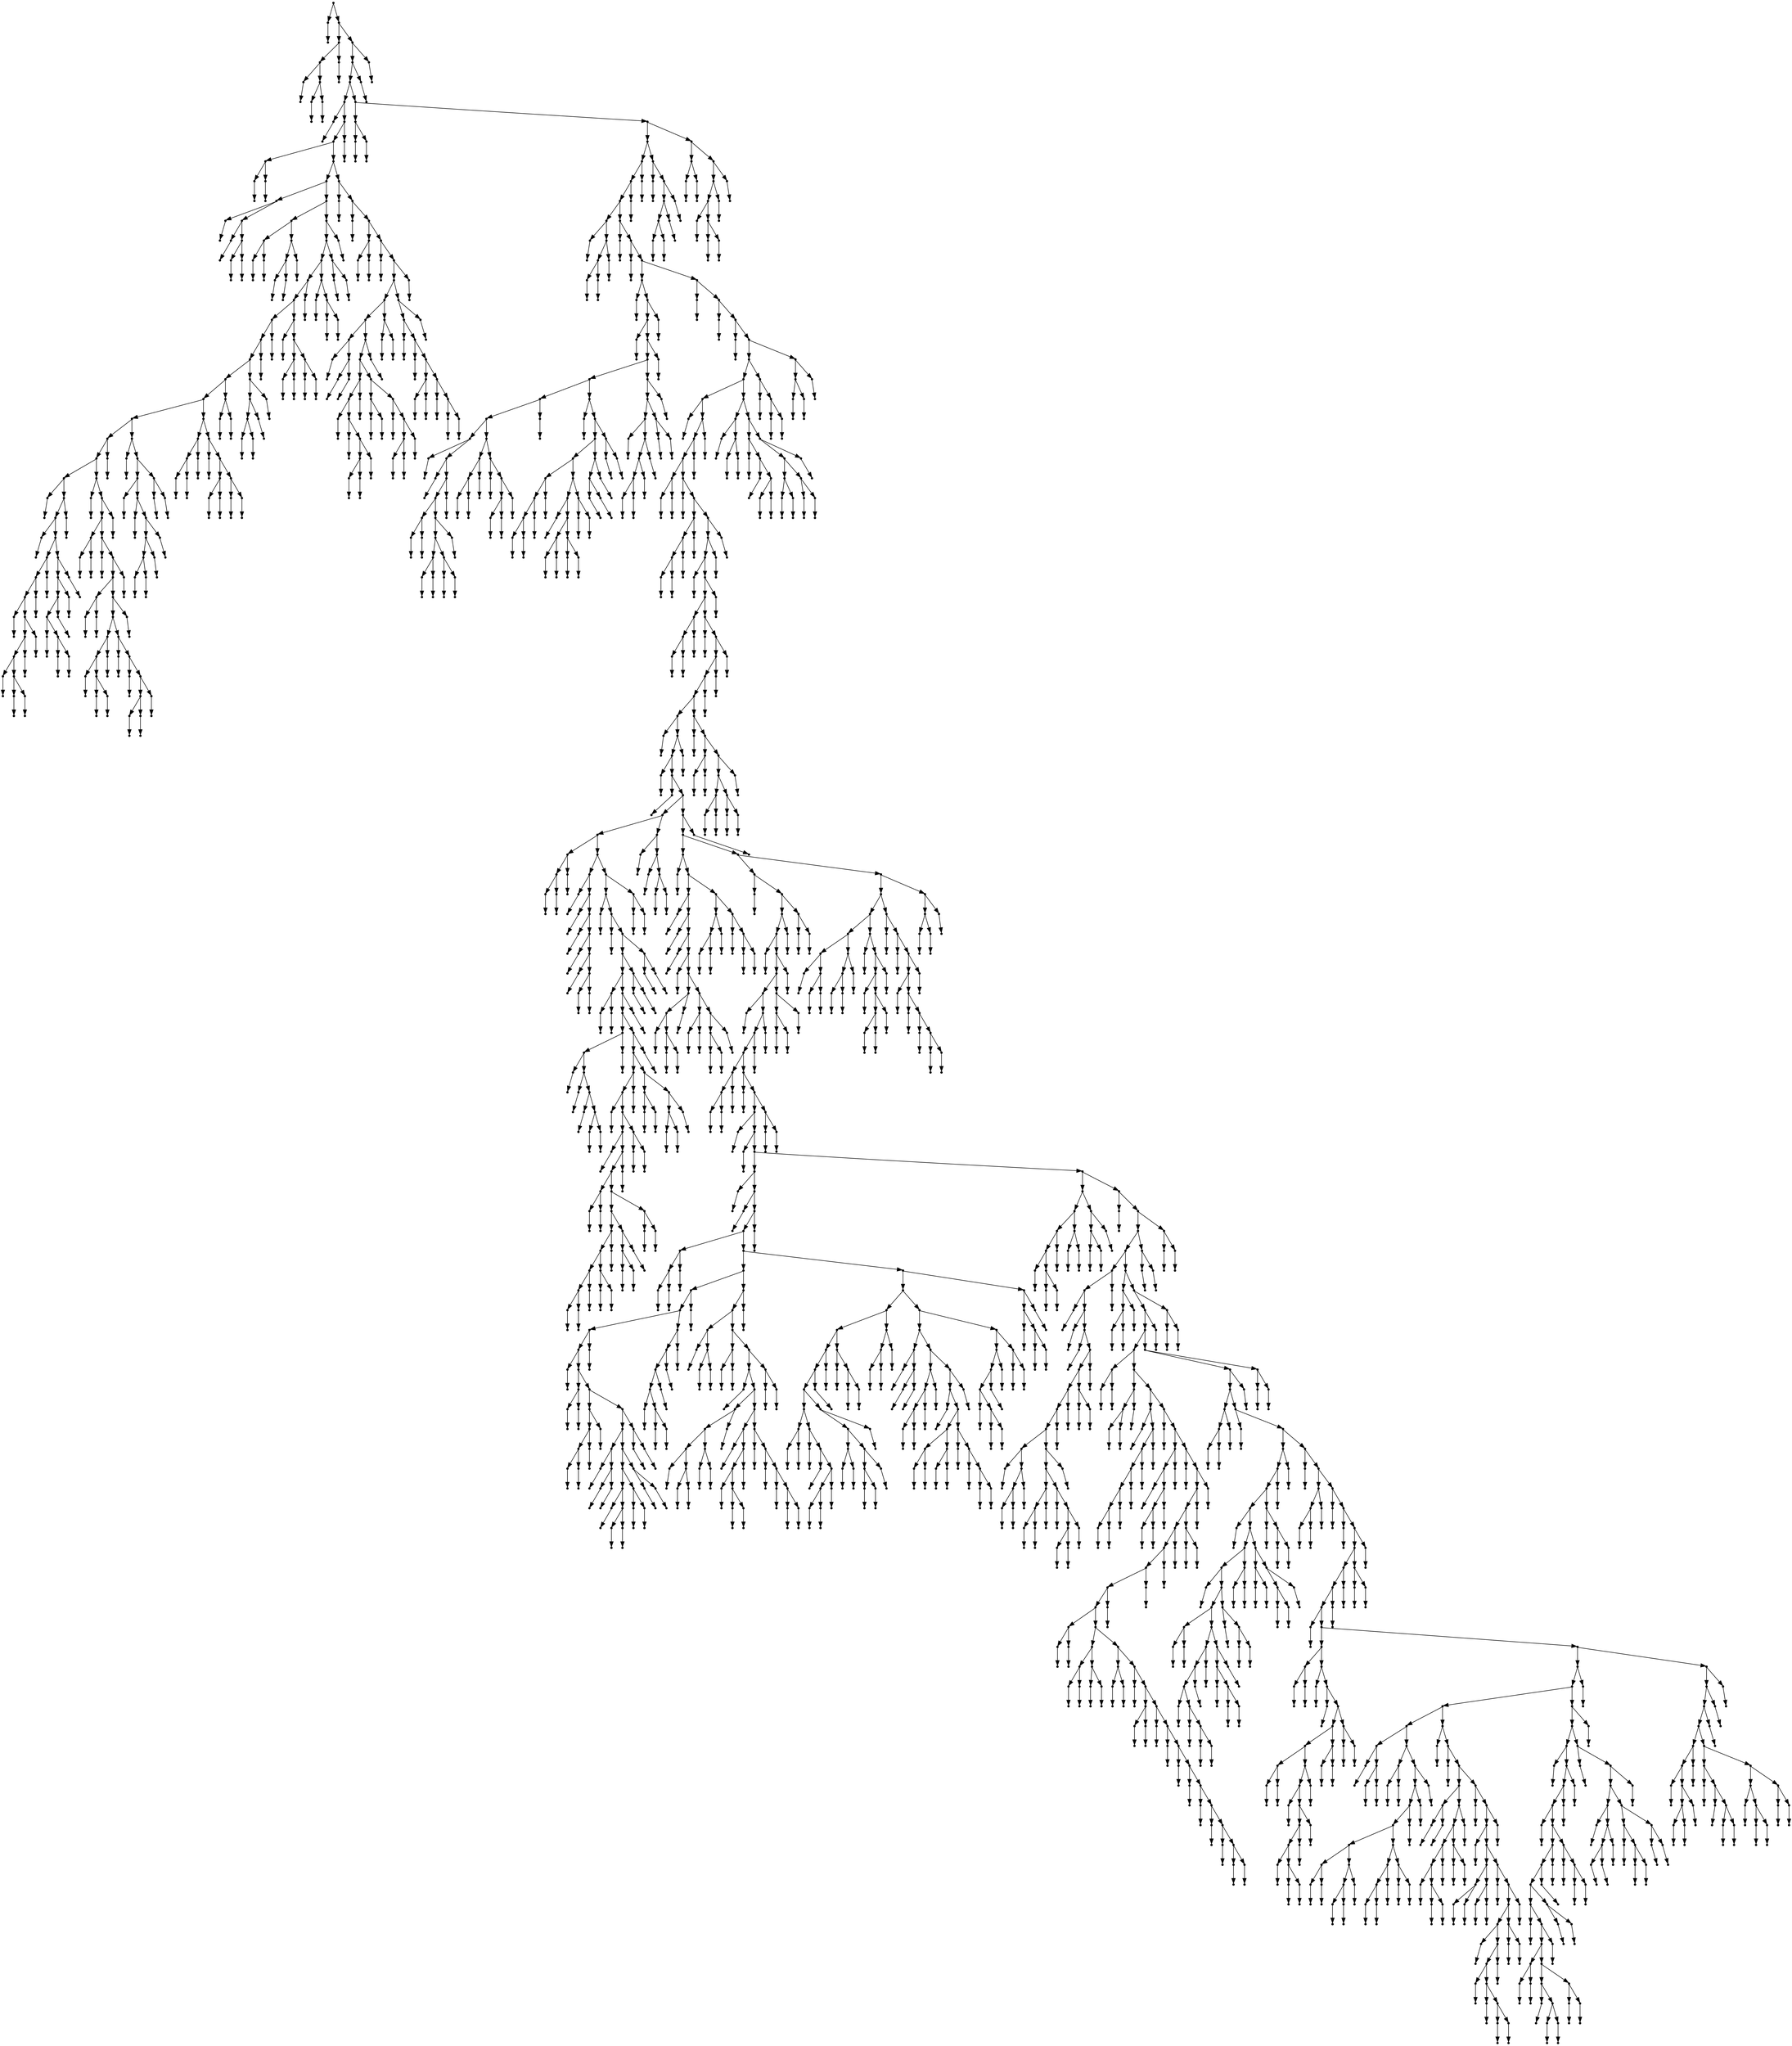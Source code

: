 digraph {
  2170 [shape=point];
  1 [shape=point];
  0 [shape=point];
  2169 [shape=point];
  12 [shape=point];
  9 [shape=point];
  3 [shape=point];
  2 [shape=point];
  8 [shape=point];
  5 [shape=point];
  4 [shape=point];
  7 [shape=point];
  6 [shape=point];
  11 [shape=point];
  10 [shape=point];
  2168 [shape=point];
  2165 [shape=point];
  2162 [shape=point];
  365 [shape=point];
  14 [shape=point];
  13 [shape=point];
  364 [shape=point];
  361 [shape=point];
  19 [shape=point];
  16 [shape=point];
  15 [shape=point];
  18 [shape=point];
  17 [shape=point];
  360 [shape=point];
  264 [shape=point];
  30 [shape=point];
  21 [shape=point];
  20 [shape=point];
  29 [shape=point];
  23 [shape=point];
  22 [shape=point];
  28 [shape=point];
  25 [shape=point];
  24 [shape=point];
  27 [shape=point];
  26 [shape=point];
  263 [shape=point];
  44 [shape=point];
  35 [shape=point];
  32 [shape=point];
  31 [shape=point];
  34 [shape=point];
  33 [shape=point];
  43 [shape=point];
  40 [shape=point];
  37 [shape=point];
  36 [shape=point];
  39 [shape=point];
  38 [shape=point];
  42 [shape=point];
  41 [shape=point];
  262 [shape=point];
  259 [shape=point];
  253 [shape=point];
  244 [shape=point];
  241 [shape=point];
  226 [shape=point];
  223 [shape=point];
  220 [shape=point];
  208 [shape=point];
  202 [shape=point];
  178 [shape=point];
  151 [shape=point];
  148 [shape=point];
  94 [shape=point];
  46 [shape=point];
  45 [shape=point];
  93 [shape=point];
  90 [shape=point];
  48 [shape=point];
  47 [shape=point];
  89 [shape=point];
  71 [shape=point];
  68 [shape=point];
  65 [shape=point];
  50 [shape=point];
  49 [shape=point];
  64 [shape=point];
  61 [shape=point];
  58 [shape=point];
  52 [shape=point];
  51 [shape=point];
  57 [shape=point];
  54 [shape=point];
  53 [shape=point];
  56 [shape=point];
  55 [shape=point];
  60 [shape=point];
  59 [shape=point];
  63 [shape=point];
  62 [shape=point];
  67 [shape=point];
  66 [shape=point];
  70 [shape=point];
  69 [shape=point];
  88 [shape=point];
  85 [shape=point];
  82 [shape=point];
  79 [shape=point];
  73 [shape=point];
  72 [shape=point];
  78 [shape=point];
  75 [shape=point];
  74 [shape=point];
  77 [shape=point];
  76 [shape=point];
  81 [shape=point];
  80 [shape=point];
  84 [shape=point];
  83 [shape=point];
  87 [shape=point];
  86 [shape=point];
  92 [shape=point];
  91 [shape=point];
  147 [shape=point];
  96 [shape=point];
  95 [shape=point];
  146 [shape=point];
  143 [shape=point];
  101 [shape=point];
  98 [shape=point];
  97 [shape=point];
  100 [shape=point];
  99 [shape=point];
  142 [shape=point];
  103 [shape=point];
  102 [shape=point];
  141 [shape=point];
  138 [shape=point];
  108 [shape=point];
  105 [shape=point];
  104 [shape=point];
  107 [shape=point];
  106 [shape=point];
  137 [shape=point];
  134 [shape=point];
  119 [shape=point];
  116 [shape=point];
  110 [shape=point];
  109 [shape=point];
  115 [shape=point];
  112 [shape=point];
  111 [shape=point];
  114 [shape=point];
  113 [shape=point];
  118 [shape=point];
  117 [shape=point];
  133 [shape=point];
  121 [shape=point];
  120 [shape=point];
  132 [shape=point];
  123 [shape=point];
  122 [shape=point];
  131 [shape=point];
  128 [shape=point];
  125 [shape=point];
  124 [shape=point];
  127 [shape=point];
  126 [shape=point];
  130 [shape=point];
  129 [shape=point];
  136 [shape=point];
  135 [shape=point];
  140 [shape=point];
  139 [shape=point];
  145 [shape=point];
  144 [shape=point];
  150 [shape=point];
  149 [shape=point];
  177 [shape=point];
  153 [shape=point];
  152 [shape=point];
  176 [shape=point];
  170 [shape=point];
  155 [shape=point];
  154 [shape=point];
  169 [shape=point];
  157 [shape=point];
  156 [shape=point];
  168 [shape=point];
  165 [shape=point];
  162 [shape=point];
  159 [shape=point];
  158 [shape=point];
  161 [shape=point];
  160 [shape=point];
  164 [shape=point];
  163 [shape=point];
  167 [shape=point];
  166 [shape=point];
  175 [shape=point];
  172 [shape=point];
  171 [shape=point];
  174 [shape=point];
  173 [shape=point];
  201 [shape=point];
  186 [shape=point];
  183 [shape=point];
  180 [shape=point];
  179 [shape=point];
  182 [shape=point];
  181 [shape=point];
  185 [shape=point];
  184 [shape=point];
  200 [shape=point];
  188 [shape=point];
  187 [shape=point];
  199 [shape=point];
  193 [shape=point];
  190 [shape=point];
  189 [shape=point];
  192 [shape=point];
  191 [shape=point];
  198 [shape=point];
  195 [shape=point];
  194 [shape=point];
  197 [shape=point];
  196 [shape=point];
  207 [shape=point];
  204 [shape=point];
  203 [shape=point];
  206 [shape=point];
  205 [shape=point];
  219 [shape=point];
  216 [shape=point];
  213 [shape=point];
  210 [shape=point];
  209 [shape=point];
  212 [shape=point];
  211 [shape=point];
  215 [shape=point];
  214 [shape=point];
  218 [shape=point];
  217 [shape=point];
  222 [shape=point];
  221 [shape=point];
  225 [shape=point];
  224 [shape=point];
  240 [shape=point];
  228 [shape=point];
  227 [shape=point];
  239 [shape=point];
  233 [shape=point];
  230 [shape=point];
  229 [shape=point];
  232 [shape=point];
  231 [shape=point];
  238 [shape=point];
  235 [shape=point];
  234 [shape=point];
  237 [shape=point];
  236 [shape=point];
  243 [shape=point];
  242 [shape=point];
  252 [shape=point];
  246 [shape=point];
  245 [shape=point];
  251 [shape=point];
  248 [shape=point];
  247 [shape=point];
  250 [shape=point];
  249 [shape=point];
  258 [shape=point];
  255 [shape=point];
  254 [shape=point];
  257 [shape=point];
  256 [shape=point];
  261 [shape=point];
  260 [shape=point];
  359 [shape=point];
  266 [shape=point];
  265 [shape=point];
  358 [shape=point];
  268 [shape=point];
  267 [shape=point];
  357 [shape=point];
  273 [shape=point];
  270 [shape=point];
  269 [shape=point];
  272 [shape=point];
  271 [shape=point];
  356 [shape=point];
  275 [shape=point];
  274 [shape=point];
  355 [shape=point];
  352 [shape=point];
  328 [shape=point];
  322 [shape=point];
  283 [shape=point];
  277 [shape=point];
  276 [shape=point];
  282 [shape=point];
  279 [shape=point];
  278 [shape=point];
  281 [shape=point];
  280 [shape=point];
  321 [shape=point];
  318 [shape=point];
  300 [shape=point];
  297 [shape=point];
  285 [shape=point];
  284 [shape=point];
  296 [shape=point];
  287 [shape=point];
  286 [shape=point];
  295 [shape=point];
  292 [shape=point];
  289 [shape=point];
  288 [shape=point];
  291 [shape=point];
  290 [shape=point];
  294 [shape=point];
  293 [shape=point];
  299 [shape=point];
  298 [shape=point];
  317 [shape=point];
  305 [shape=point];
  302 [shape=point];
  301 [shape=point];
  304 [shape=point];
  303 [shape=point];
  316 [shape=point];
  307 [shape=point];
  306 [shape=point];
  315 [shape=point];
  312 [shape=point];
  309 [shape=point];
  308 [shape=point];
  311 [shape=point];
  310 [shape=point];
  314 [shape=point];
  313 [shape=point];
  320 [shape=point];
  319 [shape=point];
  327 [shape=point];
  324 [shape=point];
  323 [shape=point];
  326 [shape=point];
  325 [shape=point];
  351 [shape=point];
  348 [shape=point];
  330 [shape=point];
  329 [shape=point];
  347 [shape=point];
  332 [shape=point];
  331 [shape=point];
  346 [shape=point];
  337 [shape=point];
  334 [shape=point];
  333 [shape=point];
  336 [shape=point];
  335 [shape=point];
  345 [shape=point];
  339 [shape=point];
  338 [shape=point];
  344 [shape=point];
  341 [shape=point];
  340 [shape=point];
  343 [shape=point];
  342 [shape=point];
  350 [shape=point];
  349 [shape=point];
  354 [shape=point];
  353 [shape=point];
  363 [shape=point];
  362 [shape=point];
  2161 [shape=point];
  370 [shape=point];
  367 [shape=point];
  366 [shape=point];
  369 [shape=point];
  368 [shape=point];
  2160 [shape=point];
  2139 [shape=point];
  2124 [shape=point];
  2121 [shape=point];
  2118 [shape=point];
  381 [shape=point];
  372 [shape=point];
  371 [shape=point];
  380 [shape=point];
  377 [shape=point];
  374 [shape=point];
  373 [shape=point];
  376 [shape=point];
  375 [shape=point];
  379 [shape=point];
  378 [shape=point];
  2117 [shape=point];
  383 [shape=point];
  382 [shape=point];
  2116 [shape=point];
  385 [shape=point];
  384 [shape=point];
  2115 [shape=point];
  525 [shape=point];
  387 [shape=point];
  386 [shape=point];
  524 [shape=point];
  521 [shape=point];
  389 [shape=point];
  388 [shape=point];
  520 [shape=point];
  517 [shape=point];
  493 [shape=point];
  442 [shape=point];
  439 [shape=point];
  418 [shape=point];
  391 [shape=point];
  390 [shape=point];
  417 [shape=point];
  393 [shape=point];
  392 [shape=point];
  416 [shape=point];
  413 [shape=point];
  398 [shape=point];
  395 [shape=point];
  394 [shape=point];
  397 [shape=point];
  396 [shape=point];
  412 [shape=point];
  409 [shape=point];
  403 [shape=point];
  400 [shape=point];
  399 [shape=point];
  402 [shape=point];
  401 [shape=point];
  408 [shape=point];
  405 [shape=point];
  404 [shape=point];
  407 [shape=point];
  406 [shape=point];
  411 [shape=point];
  410 [shape=point];
  415 [shape=point];
  414 [shape=point];
  438 [shape=point];
  426 [shape=point];
  423 [shape=point];
  420 [shape=point];
  419 [shape=point];
  422 [shape=point];
  421 [shape=point];
  425 [shape=point];
  424 [shape=point];
  437 [shape=point];
  428 [shape=point];
  427 [shape=point];
  436 [shape=point];
  433 [shape=point];
  430 [shape=point];
  429 [shape=point];
  432 [shape=point];
  431 [shape=point];
  435 [shape=point];
  434 [shape=point];
  441 [shape=point];
  440 [shape=point];
  492 [shape=point];
  444 [shape=point];
  443 [shape=point];
  491 [shape=point];
  485 [shape=point];
  476 [shape=point];
  455 [shape=point];
  452 [shape=point];
  449 [shape=point];
  446 [shape=point];
  445 [shape=point];
  448 [shape=point];
  447 [shape=point];
  451 [shape=point];
  450 [shape=point];
  454 [shape=point];
  453 [shape=point];
  475 [shape=point];
  469 [shape=point];
  457 [shape=point];
  456 [shape=point];
  468 [shape=point];
  462 [shape=point];
  459 [shape=point];
  458 [shape=point];
  461 [shape=point];
  460 [shape=point];
  467 [shape=point];
  464 [shape=point];
  463 [shape=point];
  466 [shape=point];
  465 [shape=point];
  474 [shape=point];
  471 [shape=point];
  470 [shape=point];
  473 [shape=point];
  472 [shape=point];
  484 [shape=point];
  481 [shape=point];
  478 [shape=point];
  477 [shape=point];
  480 [shape=point];
  479 [shape=point];
  483 [shape=point];
  482 [shape=point];
  490 [shape=point];
  487 [shape=point];
  486 [shape=point];
  489 [shape=point];
  488 [shape=point];
  516 [shape=point];
  513 [shape=point];
  507 [shape=point];
  495 [shape=point];
  494 [shape=point];
  506 [shape=point];
  503 [shape=point];
  500 [shape=point];
  497 [shape=point];
  496 [shape=point];
  499 [shape=point];
  498 [shape=point];
  502 [shape=point];
  501 [shape=point];
  505 [shape=point];
  504 [shape=point];
  512 [shape=point];
  509 [shape=point];
  508 [shape=point];
  511 [shape=point];
  510 [shape=point];
  515 [shape=point];
  514 [shape=point];
  519 [shape=point];
  518 [shape=point];
  523 [shape=point];
  522 [shape=point];
  2114 [shape=point];
  527 [shape=point];
  526 [shape=point];
  2113 [shape=point];
  529 [shape=point];
  528 [shape=point];
  2112 [shape=point];
  531 [shape=point];
  530 [shape=point];
  2111 [shape=point];
  2102 [shape=point];
  2093 [shape=point];
  2057 [shape=point];
  533 [shape=point];
  532 [shape=point];
  2056 [shape=point];
  2053 [shape=point];
  2050 [shape=point];
  538 [shape=point];
  535 [shape=point];
  534 [shape=point];
  537 [shape=point];
  536 [shape=point];
  2049 [shape=point];
  540 [shape=point];
  539 [shape=point];
  2048 [shape=point];
  551 [shape=point];
  548 [shape=point];
  545 [shape=point];
  542 [shape=point];
  541 [shape=point];
  544 [shape=point];
  543 [shape=point];
  547 [shape=point];
  546 [shape=point];
  550 [shape=point];
  549 [shape=point];
  2047 [shape=point];
  2044 [shape=point];
  2041 [shape=point];
  553 [shape=point];
  552 [shape=point];
  2040 [shape=point];
  2037 [shape=point];
  561 [shape=point];
  558 [shape=point];
  555 [shape=point];
  554 [shape=point];
  557 [shape=point];
  556 [shape=point];
  560 [shape=point];
  559 [shape=point];
  2036 [shape=point];
  563 [shape=point];
  562 [shape=point];
  2035 [shape=point];
  2032 [shape=point];
  2029 [shape=point];
  2026 [shape=point];
  2002 [shape=point];
  565 [shape=point];
  564 [shape=point];
  2001 [shape=point];
  1998 [shape=point];
  567 [shape=point];
  566 [shape=point];
  1997 [shape=point];
  569 [shape=point];
  568 [shape=point];
  1996 [shape=point];
  736 [shape=point];
  724 [shape=point];
  577 [shape=point];
  574 [shape=point];
  571 [shape=point];
  570 [shape=point];
  573 [shape=point];
  572 [shape=point];
  576 [shape=point];
  575 [shape=point];
  723 [shape=point];
  597 [shape=point];
  579 [shape=point];
  578 [shape=point];
  596 [shape=point];
  581 [shape=point];
  580 [shape=point];
  595 [shape=point];
  583 [shape=point];
  582 [shape=point];
  594 [shape=point];
  585 [shape=point];
  584 [shape=point];
  593 [shape=point];
  587 [shape=point];
  586 [shape=point];
  592 [shape=point];
  589 [shape=point];
  588 [shape=point];
  591 [shape=point];
  590 [shape=point];
  722 [shape=point];
  716 [shape=point];
  599 [shape=point];
  598 [shape=point];
  715 [shape=point];
  601 [shape=point];
  600 [shape=point];
  714 [shape=point];
  708 [shape=point];
  702 [shape=point];
  606 [shape=point];
  603 [shape=point];
  602 [shape=point];
  605 [shape=point];
  604 [shape=point];
  701 [shape=point];
  698 [shape=point];
  623 [shape=point];
  620 [shape=point];
  608 [shape=point];
  607 [shape=point];
  619 [shape=point];
  610 [shape=point];
  609 [shape=point];
  618 [shape=point];
  612 [shape=point];
  611 [shape=point];
  617 [shape=point];
  614 [shape=point];
  613 [shape=point];
  616 [shape=point];
  615 [shape=point];
  622 [shape=point];
  621 [shape=point];
  697 [shape=point];
  694 [shape=point];
  679 [shape=point];
  676 [shape=point];
  625 [shape=point];
  624 [shape=point];
  675 [shape=point];
  669 [shape=point];
  627 [shape=point];
  626 [shape=point];
  668 [shape=point];
  665 [shape=point];
  632 [shape=point];
  629 [shape=point];
  628 [shape=point];
  631 [shape=point];
  630 [shape=point];
  664 [shape=point];
  658 [shape=point];
  649 [shape=point];
  646 [shape=point];
  640 [shape=point];
  637 [shape=point];
  634 [shape=point];
  633 [shape=point];
  636 [shape=point];
  635 [shape=point];
  639 [shape=point];
  638 [shape=point];
  645 [shape=point];
  642 [shape=point];
  641 [shape=point];
  644 [shape=point];
  643 [shape=point];
  648 [shape=point];
  647 [shape=point];
  657 [shape=point];
  654 [shape=point];
  651 [shape=point];
  650 [shape=point];
  653 [shape=point];
  652 [shape=point];
  656 [shape=point];
  655 [shape=point];
  663 [shape=point];
  660 [shape=point];
  659 [shape=point];
  662 [shape=point];
  661 [shape=point];
  667 [shape=point];
  666 [shape=point];
  674 [shape=point];
  671 [shape=point];
  670 [shape=point];
  673 [shape=point];
  672 [shape=point];
  678 [shape=point];
  677 [shape=point];
  693 [shape=point];
  684 [shape=point];
  681 [shape=point];
  680 [shape=point];
  683 [shape=point];
  682 [shape=point];
  692 [shape=point];
  689 [shape=point];
  686 [shape=point];
  685 [shape=point];
  688 [shape=point];
  687 [shape=point];
  691 [shape=point];
  690 [shape=point];
  696 [shape=point];
  695 [shape=point];
  700 [shape=point];
  699 [shape=point];
  707 [shape=point];
  704 [shape=point];
  703 [shape=point];
  706 [shape=point];
  705 [shape=point];
  713 [shape=point];
  710 [shape=point];
  709 [shape=point];
  712 [shape=point];
  711 [shape=point];
  721 [shape=point];
  718 [shape=point];
  717 [shape=point];
  720 [shape=point];
  719 [shape=point];
  735 [shape=point];
  726 [shape=point];
  725 [shape=point];
  734 [shape=point];
  728 [shape=point];
  727 [shape=point];
  733 [shape=point];
  730 [shape=point];
  729 [shape=point];
  732 [shape=point];
  731 [shape=point];
  1995 [shape=point];
  1992 [shape=point];
  795 [shape=point];
  738 [shape=point];
  737 [shape=point];
  794 [shape=point];
  776 [shape=point];
  740 [shape=point];
  739 [shape=point];
  775 [shape=point];
  742 [shape=point];
  741 [shape=point];
  774 [shape=point];
  744 [shape=point];
  743 [shape=point];
  773 [shape=point];
  746 [shape=point];
  745 [shape=point];
  772 [shape=point];
  757 [shape=point];
  754 [shape=point];
  748 [shape=point];
  747 [shape=point];
  753 [shape=point];
  750 [shape=point];
  749 [shape=point];
  752 [shape=point];
  751 [shape=point];
  756 [shape=point];
  755 [shape=point];
  771 [shape=point];
  762 [shape=point];
  759 [shape=point];
  758 [shape=point];
  761 [shape=point];
  760 [shape=point];
  770 [shape=point];
  767 [shape=point];
  764 [shape=point];
  763 [shape=point];
  766 [shape=point];
  765 [shape=point];
  769 [shape=point];
  768 [shape=point];
  793 [shape=point];
  784 [shape=point];
  781 [shape=point];
  778 [shape=point];
  777 [shape=point];
  780 [shape=point];
  779 [shape=point];
  783 [shape=point];
  782 [shape=point];
  792 [shape=point];
  786 [shape=point];
  785 [shape=point];
  791 [shape=point];
  788 [shape=point];
  787 [shape=point];
  790 [shape=point];
  789 [shape=point];
  1991 [shape=point];
  1922 [shape=point];
  797 [shape=point];
  796 [shape=point];
  1921 [shape=point];
  1915 [shape=point];
  1912 [shape=point];
  799 [shape=point];
  798 [shape=point];
  1911 [shape=point];
  1908 [shape=point];
  1899 [shape=point];
  801 [shape=point];
  800 [shape=point];
  1898 [shape=point];
  1895 [shape=point];
  1892 [shape=point];
  809 [shape=point];
  806 [shape=point];
  803 [shape=point];
  802 [shape=point];
  805 [shape=point];
  804 [shape=point];
  808 [shape=point];
  807 [shape=point];
  1891 [shape=point];
  811 [shape=point];
  810 [shape=point];
  1890 [shape=point];
  1884 [shape=point];
  813 [shape=point];
  812 [shape=point];
  1883 [shape=point];
  815 [shape=point];
  814 [shape=point];
  1882 [shape=point];
  1135 [shape=point];
  817 [shape=point];
  816 [shape=point];
  1134 [shape=point];
  819 [shape=point];
  818 [shape=point];
  1133 [shape=point];
  1130 [shape=point];
  827 [shape=point];
  824 [shape=point];
  821 [shape=point];
  820 [shape=point];
  823 [shape=point];
  822 [shape=point];
  826 [shape=point];
  825 [shape=point];
  1129 [shape=point];
  982 [shape=point];
  907 [shape=point];
  904 [shape=point];
  886 [shape=point];
  883 [shape=point];
  829 [shape=point];
  828 [shape=point];
  882 [shape=point];
  834 [shape=point];
  831 [shape=point];
  830 [shape=point];
  833 [shape=point];
  832 [shape=point];
  881 [shape=point];
  845 [shape=point];
  842 [shape=point];
  839 [shape=point];
  836 [shape=point];
  835 [shape=point];
  838 [shape=point];
  837 [shape=point];
  841 [shape=point];
  840 [shape=point];
  844 [shape=point];
  843 [shape=point];
  880 [shape=point];
  874 [shape=point];
  853 [shape=point];
  847 [shape=point];
  846 [shape=point];
  852 [shape=point];
  849 [shape=point];
  848 [shape=point];
  851 [shape=point];
  850 [shape=point];
  873 [shape=point];
  867 [shape=point];
  861 [shape=point];
  855 [shape=point];
  854 [shape=point];
  860 [shape=point];
  857 [shape=point];
  856 [shape=point];
  859 [shape=point];
  858 [shape=point];
  866 [shape=point];
  863 [shape=point];
  862 [shape=point];
  865 [shape=point];
  864 [shape=point];
  872 [shape=point];
  869 [shape=point];
  868 [shape=point];
  871 [shape=point];
  870 [shape=point];
  879 [shape=point];
  876 [shape=point];
  875 [shape=point];
  878 [shape=point];
  877 [shape=point];
  885 [shape=point];
  884 [shape=point];
  903 [shape=point];
  900 [shape=point];
  897 [shape=point];
  894 [shape=point];
  888 [shape=point];
  887 [shape=point];
  893 [shape=point];
  890 [shape=point];
  889 [shape=point];
  892 [shape=point];
  891 [shape=point];
  896 [shape=point];
  895 [shape=point];
  899 [shape=point];
  898 [shape=point];
  902 [shape=point];
  901 [shape=point];
  906 [shape=point];
  905 [shape=point];
  981 [shape=point];
  978 [shape=point];
  915 [shape=point];
  909 [shape=point];
  908 [shape=point];
  914 [shape=point];
  911 [shape=point];
  910 [shape=point];
  913 [shape=point];
  912 [shape=point];
  977 [shape=point];
  920 [shape=point];
  917 [shape=point];
  916 [shape=point];
  919 [shape=point];
  918 [shape=point];
  976 [shape=point];
  970 [shape=point];
  922 [shape=point];
  921 [shape=point];
  969 [shape=point];
  939 [shape=point];
  936 [shape=point];
  930 [shape=point];
  924 [shape=point];
  923 [shape=point];
  929 [shape=point];
  926 [shape=point];
  925 [shape=point];
  928 [shape=point];
  927 [shape=point];
  935 [shape=point];
  932 [shape=point];
  931 [shape=point];
  934 [shape=point];
  933 [shape=point];
  938 [shape=point];
  937 [shape=point];
  968 [shape=point];
  953 [shape=point];
  941 [shape=point];
  940 [shape=point];
  952 [shape=point];
  949 [shape=point];
  943 [shape=point];
  942 [shape=point];
  948 [shape=point];
  945 [shape=point];
  944 [shape=point];
  947 [shape=point];
  946 [shape=point];
  951 [shape=point];
  950 [shape=point];
  967 [shape=point];
  955 [shape=point];
  954 [shape=point];
  966 [shape=point];
  957 [shape=point];
  956 [shape=point];
  965 [shape=point];
  959 [shape=point];
  958 [shape=point];
  964 [shape=point];
  961 [shape=point];
  960 [shape=point];
  963 [shape=point];
  962 [shape=point];
  975 [shape=point];
  972 [shape=point];
  971 [shape=point];
  974 [shape=point];
  973 [shape=point];
  980 [shape=point];
  979 [shape=point];
  1128 [shape=point];
  1116 [shape=point];
  1044 [shape=point];
  1035 [shape=point];
  1026 [shape=point];
  1023 [shape=point];
  1020 [shape=point];
  1002 [shape=point];
  987 [shape=point];
  984 [shape=point];
  983 [shape=point];
  986 [shape=point];
  985 [shape=point];
  1001 [shape=point];
  989 [shape=point];
  988 [shape=point];
  1000 [shape=point];
  991 [shape=point];
  990 [shape=point];
  999 [shape=point];
  996 [shape=point];
  993 [shape=point];
  992 [shape=point];
  995 [shape=point];
  994 [shape=point];
  998 [shape=point];
  997 [shape=point];
  1019 [shape=point];
  1016 [shape=point];
  1007 [shape=point];
  1004 [shape=point];
  1003 [shape=point];
  1006 [shape=point];
  1005 [shape=point];
  1015 [shape=point];
  1012 [shape=point];
  1009 [shape=point];
  1008 [shape=point];
  1011 [shape=point];
  1010 [shape=point];
  1014 [shape=point];
  1013 [shape=point];
  1018 [shape=point];
  1017 [shape=point];
  1022 [shape=point];
  1021 [shape=point];
  1025 [shape=point];
  1024 [shape=point];
  1034 [shape=point];
  1028 [shape=point];
  1027 [shape=point];
  1033 [shape=point];
  1030 [shape=point];
  1029 [shape=point];
  1032 [shape=point];
  1031 [shape=point];
  1043 [shape=point];
  1040 [shape=point];
  1037 [shape=point];
  1036 [shape=point];
  1039 [shape=point];
  1038 [shape=point];
  1042 [shape=point];
  1041 [shape=point];
  1115 [shape=point];
  1094 [shape=point];
  1052 [shape=point];
  1046 [shape=point];
  1045 [shape=point];
  1051 [shape=point];
  1048 [shape=point];
  1047 [shape=point];
  1050 [shape=point];
  1049 [shape=point];
  1093 [shape=point];
  1063 [shape=point];
  1060 [shape=point];
  1057 [shape=point];
  1054 [shape=point];
  1053 [shape=point];
  1056 [shape=point];
  1055 [shape=point];
  1059 [shape=point];
  1058 [shape=point];
  1062 [shape=point];
  1061 [shape=point];
  1092 [shape=point];
  1089 [shape=point];
  1065 [shape=point];
  1064 [shape=point];
  1088 [shape=point];
  1076 [shape=point];
  1070 [shape=point];
  1067 [shape=point];
  1066 [shape=point];
  1069 [shape=point];
  1068 [shape=point];
  1075 [shape=point];
  1072 [shape=point];
  1071 [shape=point];
  1074 [shape=point];
  1073 [shape=point];
  1087 [shape=point];
  1078 [shape=point];
  1077 [shape=point];
  1086 [shape=point];
  1080 [shape=point];
  1079 [shape=point];
  1085 [shape=point];
  1082 [shape=point];
  1081 [shape=point];
  1084 [shape=point];
  1083 [shape=point];
  1091 [shape=point];
  1090 [shape=point];
  1114 [shape=point];
  1108 [shape=point];
  1105 [shape=point];
  1102 [shape=point];
  1096 [shape=point];
  1095 [shape=point];
  1101 [shape=point];
  1098 [shape=point];
  1097 [shape=point];
  1100 [shape=point];
  1099 [shape=point];
  1104 [shape=point];
  1103 [shape=point];
  1107 [shape=point];
  1106 [shape=point];
  1113 [shape=point];
  1110 [shape=point];
  1109 [shape=point];
  1112 [shape=point];
  1111 [shape=point];
  1127 [shape=point];
  1124 [shape=point];
  1118 [shape=point];
  1117 [shape=point];
  1123 [shape=point];
  1120 [shape=point];
  1119 [shape=point];
  1122 [shape=point];
  1121 [shape=point];
  1126 [shape=point];
  1125 [shape=point];
  1132 [shape=point];
  1131 [shape=point];
  1881 [shape=point];
  1161 [shape=point];
  1152 [shape=point];
  1146 [shape=point];
  1143 [shape=point];
  1137 [shape=point];
  1136 [shape=point];
  1142 [shape=point];
  1139 [shape=point];
  1138 [shape=point];
  1141 [shape=point];
  1140 [shape=point];
  1145 [shape=point];
  1144 [shape=point];
  1151 [shape=point];
  1148 [shape=point];
  1147 [shape=point];
  1150 [shape=point];
  1149 [shape=point];
  1160 [shape=point];
  1157 [shape=point];
  1154 [shape=point];
  1153 [shape=point];
  1156 [shape=point];
  1155 [shape=point];
  1159 [shape=point];
  1158 [shape=point];
  1880 [shape=point];
  1163 [shape=point];
  1162 [shape=point];
  1879 [shape=point];
  1873 [shape=point];
  1867 [shape=point];
  1225 [shape=point];
  1222 [shape=point];
  1165 [shape=point];
  1164 [shape=point];
  1221 [shape=point];
  1167 [shape=point];
  1166 [shape=point];
  1220 [shape=point];
  1169 [shape=point];
  1168 [shape=point];
  1219 [shape=point];
  1216 [shape=point];
  1210 [shape=point];
  1207 [shape=point];
  1204 [shape=point];
  1180 [shape=point];
  1171 [shape=point];
  1170 [shape=point];
  1179 [shape=point];
  1176 [shape=point];
  1173 [shape=point];
  1172 [shape=point];
  1175 [shape=point];
  1174 [shape=point];
  1178 [shape=point];
  1177 [shape=point];
  1203 [shape=point];
  1200 [shape=point];
  1188 [shape=point];
  1185 [shape=point];
  1182 [shape=point];
  1181 [shape=point];
  1184 [shape=point];
  1183 [shape=point];
  1187 [shape=point];
  1186 [shape=point];
  1199 [shape=point];
  1190 [shape=point];
  1189 [shape=point];
  1198 [shape=point];
  1195 [shape=point];
  1192 [shape=point];
  1191 [shape=point];
  1194 [shape=point];
  1193 [shape=point];
  1197 [shape=point];
  1196 [shape=point];
  1202 [shape=point];
  1201 [shape=point];
  1206 [shape=point];
  1205 [shape=point];
  1209 [shape=point];
  1208 [shape=point];
  1215 [shape=point];
  1212 [shape=point];
  1211 [shape=point];
  1214 [shape=point];
  1213 [shape=point];
  1218 [shape=point];
  1217 [shape=point];
  1224 [shape=point];
  1223 [shape=point];
  1866 [shape=point];
  1233 [shape=point];
  1230 [shape=point];
  1227 [shape=point];
  1226 [shape=point];
  1229 [shape=point];
  1228 [shape=point];
  1232 [shape=point];
  1231 [shape=point];
  1865 [shape=point];
  1859 [shape=point];
  1856 [shape=point];
  1373 [shape=point];
  1238 [shape=point];
  1235 [shape=point];
  1234 [shape=point];
  1237 [shape=point];
  1236 [shape=point];
  1372 [shape=point];
  1246 [shape=point];
  1243 [shape=point];
  1240 [shape=point];
  1239 [shape=point];
  1242 [shape=point];
  1241 [shape=point];
  1245 [shape=point];
  1244 [shape=point];
  1371 [shape=point];
  1266 [shape=point];
  1248 [shape=point];
  1247 [shape=point];
  1265 [shape=point];
  1262 [shape=point];
  1259 [shape=point];
  1256 [shape=point];
  1253 [shape=point];
  1250 [shape=point];
  1249 [shape=point];
  1252 [shape=point];
  1251 [shape=point];
  1255 [shape=point];
  1254 [shape=point];
  1258 [shape=point];
  1257 [shape=point];
  1261 [shape=point];
  1260 [shape=point];
  1264 [shape=point];
  1263 [shape=point];
  1370 [shape=point];
  1268 [shape=point];
  1267 [shape=point];
  1369 [shape=point];
  1282 [shape=point];
  1279 [shape=point];
  1270 [shape=point];
  1269 [shape=point];
  1278 [shape=point];
  1275 [shape=point];
  1272 [shape=point];
  1271 [shape=point];
  1274 [shape=point];
  1273 [shape=point];
  1277 [shape=point];
  1276 [shape=point];
  1281 [shape=point];
  1280 [shape=point];
  1368 [shape=point];
  1284 [shape=point];
  1283 [shape=point];
  1367 [shape=point];
  1364 [shape=point];
  1361 [shape=point];
  1355 [shape=point];
  1352 [shape=point];
  1349 [shape=point];
  1346 [shape=point];
  1343 [shape=point];
  1289 [shape=point];
  1286 [shape=point];
  1285 [shape=point];
  1288 [shape=point];
  1287 [shape=point];
  1342 [shape=point];
  1300 [shape=point];
  1294 [shape=point];
  1291 [shape=point];
  1290 [shape=point];
  1293 [shape=point];
  1292 [shape=point];
  1299 [shape=point];
  1296 [shape=point];
  1295 [shape=point];
  1298 [shape=point];
  1297 [shape=point];
  1341 [shape=point];
  1305 [shape=point];
  1302 [shape=point];
  1301 [shape=point];
  1304 [shape=point];
  1303 [shape=point];
  1340 [shape=point];
  1307 [shape=point];
  1306 [shape=point];
  1339 [shape=point];
  1312 [shape=point];
  1309 [shape=point];
  1308 [shape=point];
  1311 [shape=point];
  1310 [shape=point];
  1338 [shape=point];
  1314 [shape=point];
  1313 [shape=point];
  1337 [shape=point];
  1316 [shape=point];
  1315 [shape=point];
  1336 [shape=point];
  1318 [shape=point];
  1317 [shape=point];
  1335 [shape=point];
  1320 [shape=point];
  1319 [shape=point];
  1334 [shape=point];
  1322 [shape=point];
  1321 [shape=point];
  1333 [shape=point];
  1324 [shape=point];
  1323 [shape=point];
  1332 [shape=point];
  1326 [shape=point];
  1325 [shape=point];
  1331 [shape=point];
  1328 [shape=point];
  1327 [shape=point];
  1330 [shape=point];
  1329 [shape=point];
  1345 [shape=point];
  1344 [shape=point];
  1348 [shape=point];
  1347 [shape=point];
  1351 [shape=point];
  1350 [shape=point];
  1354 [shape=point];
  1353 [shape=point];
  1360 [shape=point];
  1357 [shape=point];
  1356 [shape=point];
  1359 [shape=point];
  1358 [shape=point];
  1363 [shape=point];
  1362 [shape=point];
  1366 [shape=point];
  1365 [shape=point];
  1855 [shape=point];
  1849 [shape=point];
  1846 [shape=point];
  1381 [shape=point];
  1378 [shape=point];
  1375 [shape=point];
  1374 [shape=point];
  1377 [shape=point];
  1376 [shape=point];
  1380 [shape=point];
  1379 [shape=point];
  1845 [shape=point];
  1383 [shape=point];
  1382 [shape=point];
  1844 [shape=point];
  1469 [shape=point];
  1466 [shape=point];
  1463 [shape=point];
  1454 [shape=point];
  1385 [shape=point];
  1384 [shape=point];
  1453 [shape=point];
  1438 [shape=point];
  1432 [shape=point];
  1387 [shape=point];
  1386 [shape=point];
  1431 [shape=point];
  1422 [shape=point];
  1392 [shape=point];
  1389 [shape=point];
  1388 [shape=point];
  1391 [shape=point];
  1390 [shape=point];
  1421 [shape=point];
  1409 [shape=point];
  1406 [shape=point];
  1403 [shape=point];
  1394 [shape=point];
  1393 [shape=point];
  1402 [shape=point];
  1396 [shape=point];
  1395 [shape=point];
  1401 [shape=point];
  1398 [shape=point];
  1397 [shape=point];
  1400 [shape=point];
  1399 [shape=point];
  1405 [shape=point];
  1404 [shape=point];
  1408 [shape=point];
  1407 [shape=point];
  1420 [shape=point];
  1417 [shape=point];
  1411 [shape=point];
  1410 [shape=point];
  1416 [shape=point];
  1413 [shape=point];
  1412 [shape=point];
  1415 [shape=point];
  1414 [shape=point];
  1419 [shape=point];
  1418 [shape=point];
  1430 [shape=point];
  1424 [shape=point];
  1423 [shape=point];
  1429 [shape=point];
  1426 [shape=point];
  1425 [shape=point];
  1428 [shape=point];
  1427 [shape=point];
  1437 [shape=point];
  1434 [shape=point];
  1433 [shape=point];
  1436 [shape=point];
  1435 [shape=point];
  1452 [shape=point];
  1443 [shape=point];
  1440 [shape=point];
  1439 [shape=point];
  1442 [shape=point];
  1441 [shape=point];
  1451 [shape=point];
  1448 [shape=point];
  1445 [shape=point];
  1444 [shape=point];
  1447 [shape=point];
  1446 [shape=point];
  1450 [shape=point];
  1449 [shape=point];
  1462 [shape=point];
  1456 [shape=point];
  1455 [shape=point];
  1461 [shape=point];
  1458 [shape=point];
  1457 [shape=point];
  1460 [shape=point];
  1459 [shape=point];
  1465 [shape=point];
  1464 [shape=point];
  1468 [shape=point];
  1467 [shape=point];
  1843 [shape=point];
  1471 [shape=point];
  1470 [shape=point];
  1842 [shape=point];
  1479 [shape=point];
  1476 [shape=point];
  1473 [shape=point];
  1472 [shape=point];
  1475 [shape=point];
  1474 [shape=point];
  1478 [shape=point];
  1477 [shape=point];
  1841 [shape=point];
  1481 [shape=point];
  1480 [shape=point];
  1840 [shape=point];
  1483 [shape=point];
  1482 [shape=point];
  1839 [shape=point];
  1836 [shape=point];
  1830 [shape=point];
  1827 [shape=point];
  1824 [shape=point];
  1485 [shape=point];
  1484 [shape=point];
  1823 [shape=point];
  1535 [shape=point];
  1490 [shape=point];
  1487 [shape=point];
  1486 [shape=point];
  1489 [shape=point];
  1488 [shape=point];
  1534 [shape=point];
  1492 [shape=point];
  1491 [shape=point];
  1533 [shape=point];
  1494 [shape=point];
  1493 [shape=point];
  1532 [shape=point];
  1526 [shape=point];
  1520 [shape=point];
  1499 [shape=point];
  1496 [shape=point];
  1495 [shape=point];
  1498 [shape=point];
  1497 [shape=point];
  1519 [shape=point];
  1516 [shape=point];
  1501 [shape=point];
  1500 [shape=point];
  1515 [shape=point];
  1512 [shape=point];
  1509 [shape=point];
  1503 [shape=point];
  1502 [shape=point];
  1508 [shape=point];
  1505 [shape=point];
  1504 [shape=point];
  1507 [shape=point];
  1506 [shape=point];
  1511 [shape=point];
  1510 [shape=point];
  1514 [shape=point];
  1513 [shape=point];
  1518 [shape=point];
  1517 [shape=point];
  1525 [shape=point];
  1522 [shape=point];
  1521 [shape=point];
  1524 [shape=point];
  1523 [shape=point];
  1531 [shape=point];
  1528 [shape=point];
  1527 [shape=point];
  1530 [shape=point];
  1529 [shape=point];
  1822 [shape=point];
  1771 [shape=point];
  1768 [shape=point];
  1672 [shape=point];
  1588 [shape=point];
  1543 [shape=point];
  1537 [shape=point];
  1536 [shape=point];
  1542 [shape=point];
  1539 [shape=point];
  1538 [shape=point];
  1541 [shape=point];
  1540 [shape=point];
  1587 [shape=point];
  1548 [shape=point];
  1545 [shape=point];
  1544 [shape=point];
  1547 [shape=point];
  1546 [shape=point];
  1586 [shape=point];
  1583 [shape=point];
  1580 [shape=point];
  1577 [shape=point];
  1562 [shape=point];
  1553 [shape=point];
  1550 [shape=point];
  1549 [shape=point];
  1552 [shape=point];
  1551 [shape=point];
  1561 [shape=point];
  1558 [shape=point];
  1555 [shape=point];
  1554 [shape=point];
  1557 [shape=point];
  1556 [shape=point];
  1560 [shape=point];
  1559 [shape=point];
  1576 [shape=point];
  1570 [shape=point];
  1567 [shape=point];
  1564 [shape=point];
  1563 [shape=point];
  1566 [shape=point];
  1565 [shape=point];
  1569 [shape=point];
  1568 [shape=point];
  1575 [shape=point];
  1572 [shape=point];
  1571 [shape=point];
  1574 [shape=point];
  1573 [shape=point];
  1579 [shape=point];
  1578 [shape=point];
  1582 [shape=point];
  1581 [shape=point];
  1585 [shape=point];
  1584 [shape=point];
  1671 [shape=point];
  1590 [shape=point];
  1589 [shape=point];
  1670 [shape=point];
  1592 [shape=point];
  1591 [shape=point];
  1669 [shape=point];
  1618 [shape=point];
  1597 [shape=point];
  1594 [shape=point];
  1593 [shape=point];
  1596 [shape=point];
  1595 [shape=point];
  1617 [shape=point];
  1614 [shape=point];
  1608 [shape=point];
  1605 [shape=point];
  1599 [shape=point];
  1598 [shape=point];
  1604 [shape=point];
  1601 [shape=point];
  1600 [shape=point];
  1603 [shape=point];
  1602 [shape=point];
  1607 [shape=point];
  1606 [shape=point];
  1613 [shape=point];
  1610 [shape=point];
  1609 [shape=point];
  1612 [shape=point];
  1611 [shape=point];
  1616 [shape=point];
  1615 [shape=point];
  1668 [shape=point];
  1620 [shape=point];
  1619 [shape=point];
  1667 [shape=point];
  1664 [shape=point];
  1622 [shape=point];
  1621 [shape=point];
  1663 [shape=point];
  1633 [shape=point];
  1627 [shape=point];
  1624 [shape=point];
  1623 [shape=point];
  1626 [shape=point];
  1625 [shape=point];
  1632 [shape=point];
  1629 [shape=point];
  1628 [shape=point];
  1631 [shape=point];
  1630 [shape=point];
  1662 [shape=point];
  1635 [shape=point];
  1634 [shape=point];
  1661 [shape=point];
  1658 [shape=point];
  1652 [shape=point];
  1637 [shape=point];
  1636 [shape=point];
  1651 [shape=point];
  1648 [shape=point];
  1639 [shape=point];
  1638 [shape=point];
  1647 [shape=point];
  1641 [shape=point];
  1640 [shape=point];
  1646 [shape=point];
  1643 [shape=point];
  1642 [shape=point];
  1645 [shape=point];
  1644 [shape=point];
  1650 [shape=point];
  1649 [shape=point];
  1657 [shape=point];
  1654 [shape=point];
  1653 [shape=point];
  1656 [shape=point];
  1655 [shape=point];
  1660 [shape=point];
  1659 [shape=point];
  1666 [shape=point];
  1665 [shape=point];
  1767 [shape=point];
  1764 [shape=point];
  1731 [shape=point];
  1674 [shape=point];
  1673 [shape=point];
  1730 [shape=point];
  1727 [shape=point];
  1724 [shape=point];
  1676 [shape=point];
  1675 [shape=point];
  1723 [shape=point];
  1714 [shape=point];
  1711 [shape=point];
  1708 [shape=point];
  1702 [shape=point];
  1678 [shape=point];
  1677 [shape=point];
  1701 [shape=point];
  1698 [shape=point];
  1683 [shape=point];
  1680 [shape=point];
  1679 [shape=point];
  1682 [shape=point];
  1681 [shape=point];
  1697 [shape=point];
  1691 [shape=point];
  1685 [shape=point];
  1684 [shape=point];
  1690 [shape=point];
  1687 [shape=point];
  1686 [shape=point];
  1689 [shape=point];
  1688 [shape=point];
  1696 [shape=point];
  1693 [shape=point];
  1692 [shape=point];
  1695 [shape=point];
  1694 [shape=point];
  1700 [shape=point];
  1699 [shape=point];
  1707 [shape=point];
  1704 [shape=point];
  1703 [shape=point];
  1706 [shape=point];
  1705 [shape=point];
  1710 [shape=point];
  1709 [shape=point];
  1713 [shape=point];
  1712 [shape=point];
  1722 [shape=point];
  1716 [shape=point];
  1715 [shape=point];
  1721 [shape=point];
  1718 [shape=point];
  1717 [shape=point];
  1720 [shape=point];
  1719 [shape=point];
  1726 [shape=point];
  1725 [shape=point];
  1729 [shape=point];
  1728 [shape=point];
  1763 [shape=point];
  1733 [shape=point];
  1732 [shape=point];
  1762 [shape=point];
  1759 [shape=point];
  1744 [shape=point];
  1735 [shape=point];
  1734 [shape=point];
  1743 [shape=point];
  1740 [shape=point];
  1737 [shape=point];
  1736 [shape=point];
  1739 [shape=point];
  1738 [shape=point];
  1742 [shape=point];
  1741 [shape=point];
  1758 [shape=point];
  1752 [shape=point];
  1746 [shape=point];
  1745 [shape=point];
  1751 [shape=point];
  1748 [shape=point];
  1747 [shape=point];
  1750 [shape=point];
  1749 [shape=point];
  1757 [shape=point];
  1754 [shape=point];
  1753 [shape=point];
  1756 [shape=point];
  1755 [shape=point];
  1761 [shape=point];
  1760 [shape=point];
  1766 [shape=point];
  1765 [shape=point];
  1770 [shape=point];
  1769 [shape=point];
  1821 [shape=point];
  1818 [shape=point];
  1815 [shape=point];
  1812 [shape=point];
  1785 [shape=point];
  1782 [shape=point];
  1773 [shape=point];
  1772 [shape=point];
  1781 [shape=point];
  1778 [shape=point];
  1775 [shape=point];
  1774 [shape=point];
  1777 [shape=point];
  1776 [shape=point];
  1780 [shape=point];
  1779 [shape=point];
  1784 [shape=point];
  1783 [shape=point];
  1811 [shape=point];
  1796 [shape=point];
  1787 [shape=point];
  1786 [shape=point];
  1795 [shape=point];
  1789 [shape=point];
  1788 [shape=point];
  1794 [shape=point];
  1791 [shape=point];
  1790 [shape=point];
  1793 [shape=point];
  1792 [shape=point];
  1810 [shape=point];
  1804 [shape=point];
  1798 [shape=point];
  1797 [shape=point];
  1803 [shape=point];
  1800 [shape=point];
  1799 [shape=point];
  1802 [shape=point];
  1801 [shape=point];
  1809 [shape=point];
  1806 [shape=point];
  1805 [shape=point];
  1808 [shape=point];
  1807 [shape=point];
  1814 [shape=point];
  1813 [shape=point];
  1817 [shape=point];
  1816 [shape=point];
  1820 [shape=point];
  1819 [shape=point];
  1826 [shape=point];
  1825 [shape=point];
  1829 [shape=point];
  1828 [shape=point];
  1835 [shape=point];
  1832 [shape=point];
  1831 [shape=point];
  1834 [shape=point];
  1833 [shape=point];
  1838 [shape=point];
  1837 [shape=point];
  1848 [shape=point];
  1847 [shape=point];
  1854 [shape=point];
  1851 [shape=point];
  1850 [shape=point];
  1853 [shape=point];
  1852 [shape=point];
  1858 [shape=point];
  1857 [shape=point];
  1864 [shape=point];
  1861 [shape=point];
  1860 [shape=point];
  1863 [shape=point];
  1862 [shape=point];
  1872 [shape=point];
  1869 [shape=point];
  1868 [shape=point];
  1871 [shape=point];
  1870 [shape=point];
  1878 [shape=point];
  1875 [shape=point];
  1874 [shape=point];
  1877 [shape=point];
  1876 [shape=point];
  1889 [shape=point];
  1886 [shape=point];
  1885 [shape=point];
  1888 [shape=point];
  1887 [shape=point];
  1894 [shape=point];
  1893 [shape=point];
  1897 [shape=point];
  1896 [shape=point];
  1907 [shape=point];
  1904 [shape=point];
  1901 [shape=point];
  1900 [shape=point];
  1903 [shape=point];
  1902 [shape=point];
  1906 [shape=point];
  1905 [shape=point];
  1910 [shape=point];
  1909 [shape=point];
  1914 [shape=point];
  1913 [shape=point];
  1920 [shape=point];
  1917 [shape=point];
  1916 [shape=point];
  1919 [shape=point];
  1918 [shape=point];
  1990 [shape=point];
  1981 [shape=point];
  1957 [shape=point];
  1939 [shape=point];
  1930 [shape=point];
  1924 [shape=point];
  1923 [shape=point];
  1929 [shape=point];
  1926 [shape=point];
  1925 [shape=point];
  1928 [shape=point];
  1927 [shape=point];
  1938 [shape=point];
  1935 [shape=point];
  1932 [shape=point];
  1931 [shape=point];
  1934 [shape=point];
  1933 [shape=point];
  1937 [shape=point];
  1936 [shape=point];
  1956 [shape=point];
  1941 [shape=point];
  1940 [shape=point];
  1955 [shape=point];
  1952 [shape=point];
  1943 [shape=point];
  1942 [shape=point];
  1951 [shape=point];
  1948 [shape=point];
  1945 [shape=point];
  1944 [shape=point];
  1947 [shape=point];
  1946 [shape=point];
  1950 [shape=point];
  1949 [shape=point];
  1954 [shape=point];
  1953 [shape=point];
  1980 [shape=point];
  1959 [shape=point];
  1958 [shape=point];
  1979 [shape=point];
  1961 [shape=point];
  1960 [shape=point];
  1978 [shape=point];
  1975 [shape=point];
  1963 [shape=point];
  1962 [shape=point];
  1974 [shape=point];
  1965 [shape=point];
  1964 [shape=point];
  1973 [shape=point];
  1967 [shape=point];
  1966 [shape=point];
  1972 [shape=point];
  1969 [shape=point];
  1968 [shape=point];
  1971 [shape=point];
  1970 [shape=point];
  1977 [shape=point];
  1976 [shape=point];
  1989 [shape=point];
  1986 [shape=point];
  1983 [shape=point];
  1982 [shape=point];
  1985 [shape=point];
  1984 [shape=point];
  1988 [shape=point];
  1987 [shape=point];
  1994 [shape=point];
  1993 [shape=point];
  2000 [shape=point];
  1999 [shape=point];
  2025 [shape=point];
  2004 [shape=point];
  2003 [shape=point];
  2024 [shape=point];
  2009 [shape=point];
  2006 [shape=point];
  2005 [shape=point];
  2008 [shape=point];
  2007 [shape=point];
  2023 [shape=point];
  2020 [shape=point];
  2014 [shape=point];
  2011 [shape=point];
  2010 [shape=point];
  2013 [shape=point];
  2012 [shape=point];
  2019 [shape=point];
  2016 [shape=point];
  2015 [shape=point];
  2018 [shape=point];
  2017 [shape=point];
  2022 [shape=point];
  2021 [shape=point];
  2028 [shape=point];
  2027 [shape=point];
  2031 [shape=point];
  2030 [shape=point];
  2034 [shape=point];
  2033 [shape=point];
  2039 [shape=point];
  2038 [shape=point];
  2043 [shape=point];
  2042 [shape=point];
  2046 [shape=point];
  2045 [shape=point];
  2052 [shape=point];
  2051 [shape=point];
  2055 [shape=point];
  2054 [shape=point];
  2092 [shape=point];
  2065 [shape=point];
  2059 [shape=point];
  2058 [shape=point];
  2064 [shape=point];
  2061 [shape=point];
  2060 [shape=point];
  2063 [shape=point];
  2062 [shape=point];
  2091 [shape=point];
  2076 [shape=point];
  2067 [shape=point];
  2066 [shape=point];
  2075 [shape=point];
  2069 [shape=point];
  2068 [shape=point];
  2074 [shape=point];
  2071 [shape=point];
  2070 [shape=point];
  2073 [shape=point];
  2072 [shape=point];
  2090 [shape=point];
  2087 [shape=point];
  2081 [shape=point];
  2078 [shape=point];
  2077 [shape=point];
  2080 [shape=point];
  2079 [shape=point];
  2086 [shape=point];
  2083 [shape=point];
  2082 [shape=point];
  2085 [shape=point];
  2084 [shape=point];
  2089 [shape=point];
  2088 [shape=point];
  2101 [shape=point];
  2095 [shape=point];
  2094 [shape=point];
  2100 [shape=point];
  2097 [shape=point];
  2096 [shape=point];
  2099 [shape=point];
  2098 [shape=point];
  2110 [shape=point];
  2107 [shape=point];
  2104 [shape=point];
  2103 [shape=point];
  2106 [shape=point];
  2105 [shape=point];
  2109 [shape=point];
  2108 [shape=point];
  2120 [shape=point];
  2119 [shape=point];
  2123 [shape=point];
  2122 [shape=point];
  2138 [shape=point];
  2126 [shape=point];
  2125 [shape=point];
  2137 [shape=point];
  2134 [shape=point];
  2131 [shape=point];
  2128 [shape=point];
  2127 [shape=point];
  2130 [shape=point];
  2129 [shape=point];
  2133 [shape=point];
  2132 [shape=point];
  2136 [shape=point];
  2135 [shape=point];
  2159 [shape=point];
  2144 [shape=point];
  2141 [shape=point];
  2140 [shape=point];
  2143 [shape=point];
  2142 [shape=point];
  2158 [shape=point];
  2155 [shape=point];
  2152 [shape=point];
  2146 [shape=point];
  2145 [shape=point];
  2151 [shape=point];
  2148 [shape=point];
  2147 [shape=point];
  2150 [shape=point];
  2149 [shape=point];
  2154 [shape=point];
  2153 [shape=point];
  2157 [shape=point];
  2156 [shape=point];
  2164 [shape=point];
  2163 [shape=point];
  2167 [shape=point];
  2166 [shape=point];
2170 -> 1;
1 -> 0;
2170 -> 2169;
2169 -> 12;
12 -> 9;
9 -> 3;
3 -> 2;
9 -> 8;
8 -> 5;
5 -> 4;
8 -> 7;
7 -> 6;
12 -> 11;
11 -> 10;
2169 -> 2168;
2168 -> 2165;
2165 -> 2162;
2162 -> 365;
365 -> 14;
14 -> 13;
365 -> 364;
364 -> 361;
361 -> 19;
19 -> 16;
16 -> 15;
19 -> 18;
18 -> 17;
361 -> 360;
360 -> 264;
264 -> 30;
30 -> 21;
21 -> 20;
30 -> 29;
29 -> 23;
23 -> 22;
29 -> 28;
28 -> 25;
25 -> 24;
28 -> 27;
27 -> 26;
264 -> 263;
263 -> 44;
44 -> 35;
35 -> 32;
32 -> 31;
35 -> 34;
34 -> 33;
44 -> 43;
43 -> 40;
40 -> 37;
37 -> 36;
40 -> 39;
39 -> 38;
43 -> 42;
42 -> 41;
263 -> 262;
262 -> 259;
259 -> 253;
253 -> 244;
244 -> 241;
241 -> 226;
226 -> 223;
223 -> 220;
220 -> 208;
208 -> 202;
202 -> 178;
178 -> 151;
151 -> 148;
148 -> 94;
94 -> 46;
46 -> 45;
94 -> 93;
93 -> 90;
90 -> 48;
48 -> 47;
90 -> 89;
89 -> 71;
71 -> 68;
68 -> 65;
65 -> 50;
50 -> 49;
65 -> 64;
64 -> 61;
61 -> 58;
58 -> 52;
52 -> 51;
58 -> 57;
57 -> 54;
54 -> 53;
57 -> 56;
56 -> 55;
61 -> 60;
60 -> 59;
64 -> 63;
63 -> 62;
68 -> 67;
67 -> 66;
71 -> 70;
70 -> 69;
89 -> 88;
88 -> 85;
85 -> 82;
82 -> 79;
79 -> 73;
73 -> 72;
79 -> 78;
78 -> 75;
75 -> 74;
78 -> 77;
77 -> 76;
82 -> 81;
81 -> 80;
85 -> 84;
84 -> 83;
88 -> 87;
87 -> 86;
93 -> 92;
92 -> 91;
148 -> 147;
147 -> 96;
96 -> 95;
147 -> 146;
146 -> 143;
143 -> 101;
101 -> 98;
98 -> 97;
101 -> 100;
100 -> 99;
143 -> 142;
142 -> 103;
103 -> 102;
142 -> 141;
141 -> 138;
138 -> 108;
108 -> 105;
105 -> 104;
108 -> 107;
107 -> 106;
138 -> 137;
137 -> 134;
134 -> 119;
119 -> 116;
116 -> 110;
110 -> 109;
116 -> 115;
115 -> 112;
112 -> 111;
115 -> 114;
114 -> 113;
119 -> 118;
118 -> 117;
134 -> 133;
133 -> 121;
121 -> 120;
133 -> 132;
132 -> 123;
123 -> 122;
132 -> 131;
131 -> 128;
128 -> 125;
125 -> 124;
128 -> 127;
127 -> 126;
131 -> 130;
130 -> 129;
137 -> 136;
136 -> 135;
141 -> 140;
140 -> 139;
146 -> 145;
145 -> 144;
151 -> 150;
150 -> 149;
178 -> 177;
177 -> 153;
153 -> 152;
177 -> 176;
176 -> 170;
170 -> 155;
155 -> 154;
170 -> 169;
169 -> 157;
157 -> 156;
169 -> 168;
168 -> 165;
165 -> 162;
162 -> 159;
159 -> 158;
162 -> 161;
161 -> 160;
165 -> 164;
164 -> 163;
168 -> 167;
167 -> 166;
176 -> 175;
175 -> 172;
172 -> 171;
175 -> 174;
174 -> 173;
202 -> 201;
201 -> 186;
186 -> 183;
183 -> 180;
180 -> 179;
183 -> 182;
182 -> 181;
186 -> 185;
185 -> 184;
201 -> 200;
200 -> 188;
188 -> 187;
200 -> 199;
199 -> 193;
193 -> 190;
190 -> 189;
193 -> 192;
192 -> 191;
199 -> 198;
198 -> 195;
195 -> 194;
198 -> 197;
197 -> 196;
208 -> 207;
207 -> 204;
204 -> 203;
207 -> 206;
206 -> 205;
220 -> 219;
219 -> 216;
216 -> 213;
213 -> 210;
210 -> 209;
213 -> 212;
212 -> 211;
216 -> 215;
215 -> 214;
219 -> 218;
218 -> 217;
223 -> 222;
222 -> 221;
226 -> 225;
225 -> 224;
241 -> 240;
240 -> 228;
228 -> 227;
240 -> 239;
239 -> 233;
233 -> 230;
230 -> 229;
233 -> 232;
232 -> 231;
239 -> 238;
238 -> 235;
235 -> 234;
238 -> 237;
237 -> 236;
244 -> 243;
243 -> 242;
253 -> 252;
252 -> 246;
246 -> 245;
252 -> 251;
251 -> 248;
248 -> 247;
251 -> 250;
250 -> 249;
259 -> 258;
258 -> 255;
255 -> 254;
258 -> 257;
257 -> 256;
262 -> 261;
261 -> 260;
360 -> 359;
359 -> 266;
266 -> 265;
359 -> 358;
358 -> 268;
268 -> 267;
358 -> 357;
357 -> 273;
273 -> 270;
270 -> 269;
273 -> 272;
272 -> 271;
357 -> 356;
356 -> 275;
275 -> 274;
356 -> 355;
355 -> 352;
352 -> 328;
328 -> 322;
322 -> 283;
283 -> 277;
277 -> 276;
283 -> 282;
282 -> 279;
279 -> 278;
282 -> 281;
281 -> 280;
322 -> 321;
321 -> 318;
318 -> 300;
300 -> 297;
297 -> 285;
285 -> 284;
297 -> 296;
296 -> 287;
287 -> 286;
296 -> 295;
295 -> 292;
292 -> 289;
289 -> 288;
292 -> 291;
291 -> 290;
295 -> 294;
294 -> 293;
300 -> 299;
299 -> 298;
318 -> 317;
317 -> 305;
305 -> 302;
302 -> 301;
305 -> 304;
304 -> 303;
317 -> 316;
316 -> 307;
307 -> 306;
316 -> 315;
315 -> 312;
312 -> 309;
309 -> 308;
312 -> 311;
311 -> 310;
315 -> 314;
314 -> 313;
321 -> 320;
320 -> 319;
328 -> 327;
327 -> 324;
324 -> 323;
327 -> 326;
326 -> 325;
352 -> 351;
351 -> 348;
348 -> 330;
330 -> 329;
348 -> 347;
347 -> 332;
332 -> 331;
347 -> 346;
346 -> 337;
337 -> 334;
334 -> 333;
337 -> 336;
336 -> 335;
346 -> 345;
345 -> 339;
339 -> 338;
345 -> 344;
344 -> 341;
341 -> 340;
344 -> 343;
343 -> 342;
351 -> 350;
350 -> 349;
355 -> 354;
354 -> 353;
364 -> 363;
363 -> 362;
2162 -> 2161;
2161 -> 370;
370 -> 367;
367 -> 366;
370 -> 369;
369 -> 368;
2161 -> 2160;
2160 -> 2139;
2139 -> 2124;
2124 -> 2121;
2121 -> 2118;
2118 -> 381;
381 -> 372;
372 -> 371;
381 -> 380;
380 -> 377;
377 -> 374;
374 -> 373;
377 -> 376;
376 -> 375;
380 -> 379;
379 -> 378;
2118 -> 2117;
2117 -> 383;
383 -> 382;
2117 -> 2116;
2116 -> 385;
385 -> 384;
2116 -> 2115;
2115 -> 525;
525 -> 387;
387 -> 386;
525 -> 524;
524 -> 521;
521 -> 389;
389 -> 388;
521 -> 520;
520 -> 517;
517 -> 493;
493 -> 442;
442 -> 439;
439 -> 418;
418 -> 391;
391 -> 390;
418 -> 417;
417 -> 393;
393 -> 392;
417 -> 416;
416 -> 413;
413 -> 398;
398 -> 395;
395 -> 394;
398 -> 397;
397 -> 396;
413 -> 412;
412 -> 409;
409 -> 403;
403 -> 400;
400 -> 399;
403 -> 402;
402 -> 401;
409 -> 408;
408 -> 405;
405 -> 404;
408 -> 407;
407 -> 406;
412 -> 411;
411 -> 410;
416 -> 415;
415 -> 414;
439 -> 438;
438 -> 426;
426 -> 423;
423 -> 420;
420 -> 419;
423 -> 422;
422 -> 421;
426 -> 425;
425 -> 424;
438 -> 437;
437 -> 428;
428 -> 427;
437 -> 436;
436 -> 433;
433 -> 430;
430 -> 429;
433 -> 432;
432 -> 431;
436 -> 435;
435 -> 434;
442 -> 441;
441 -> 440;
493 -> 492;
492 -> 444;
444 -> 443;
492 -> 491;
491 -> 485;
485 -> 476;
476 -> 455;
455 -> 452;
452 -> 449;
449 -> 446;
446 -> 445;
449 -> 448;
448 -> 447;
452 -> 451;
451 -> 450;
455 -> 454;
454 -> 453;
476 -> 475;
475 -> 469;
469 -> 457;
457 -> 456;
469 -> 468;
468 -> 462;
462 -> 459;
459 -> 458;
462 -> 461;
461 -> 460;
468 -> 467;
467 -> 464;
464 -> 463;
467 -> 466;
466 -> 465;
475 -> 474;
474 -> 471;
471 -> 470;
474 -> 473;
473 -> 472;
485 -> 484;
484 -> 481;
481 -> 478;
478 -> 477;
481 -> 480;
480 -> 479;
484 -> 483;
483 -> 482;
491 -> 490;
490 -> 487;
487 -> 486;
490 -> 489;
489 -> 488;
517 -> 516;
516 -> 513;
513 -> 507;
507 -> 495;
495 -> 494;
507 -> 506;
506 -> 503;
503 -> 500;
500 -> 497;
497 -> 496;
500 -> 499;
499 -> 498;
503 -> 502;
502 -> 501;
506 -> 505;
505 -> 504;
513 -> 512;
512 -> 509;
509 -> 508;
512 -> 511;
511 -> 510;
516 -> 515;
515 -> 514;
520 -> 519;
519 -> 518;
524 -> 523;
523 -> 522;
2115 -> 2114;
2114 -> 527;
527 -> 526;
2114 -> 2113;
2113 -> 529;
529 -> 528;
2113 -> 2112;
2112 -> 531;
531 -> 530;
2112 -> 2111;
2111 -> 2102;
2102 -> 2093;
2093 -> 2057;
2057 -> 533;
533 -> 532;
2057 -> 2056;
2056 -> 2053;
2053 -> 2050;
2050 -> 538;
538 -> 535;
535 -> 534;
538 -> 537;
537 -> 536;
2050 -> 2049;
2049 -> 540;
540 -> 539;
2049 -> 2048;
2048 -> 551;
551 -> 548;
548 -> 545;
545 -> 542;
542 -> 541;
545 -> 544;
544 -> 543;
548 -> 547;
547 -> 546;
551 -> 550;
550 -> 549;
2048 -> 2047;
2047 -> 2044;
2044 -> 2041;
2041 -> 553;
553 -> 552;
2041 -> 2040;
2040 -> 2037;
2037 -> 561;
561 -> 558;
558 -> 555;
555 -> 554;
558 -> 557;
557 -> 556;
561 -> 560;
560 -> 559;
2037 -> 2036;
2036 -> 563;
563 -> 562;
2036 -> 2035;
2035 -> 2032;
2032 -> 2029;
2029 -> 2026;
2026 -> 2002;
2002 -> 565;
565 -> 564;
2002 -> 2001;
2001 -> 1998;
1998 -> 567;
567 -> 566;
1998 -> 1997;
1997 -> 569;
569 -> 568;
1997 -> 1996;
1996 -> 736;
736 -> 724;
724 -> 577;
577 -> 574;
574 -> 571;
571 -> 570;
574 -> 573;
573 -> 572;
577 -> 576;
576 -> 575;
724 -> 723;
723 -> 597;
597 -> 579;
579 -> 578;
597 -> 596;
596 -> 581;
581 -> 580;
596 -> 595;
595 -> 583;
583 -> 582;
595 -> 594;
594 -> 585;
585 -> 584;
594 -> 593;
593 -> 587;
587 -> 586;
593 -> 592;
592 -> 589;
589 -> 588;
592 -> 591;
591 -> 590;
723 -> 722;
722 -> 716;
716 -> 599;
599 -> 598;
716 -> 715;
715 -> 601;
601 -> 600;
715 -> 714;
714 -> 708;
708 -> 702;
702 -> 606;
606 -> 603;
603 -> 602;
606 -> 605;
605 -> 604;
702 -> 701;
701 -> 698;
698 -> 623;
623 -> 620;
620 -> 608;
608 -> 607;
620 -> 619;
619 -> 610;
610 -> 609;
619 -> 618;
618 -> 612;
612 -> 611;
618 -> 617;
617 -> 614;
614 -> 613;
617 -> 616;
616 -> 615;
623 -> 622;
622 -> 621;
698 -> 697;
697 -> 694;
694 -> 679;
679 -> 676;
676 -> 625;
625 -> 624;
676 -> 675;
675 -> 669;
669 -> 627;
627 -> 626;
669 -> 668;
668 -> 665;
665 -> 632;
632 -> 629;
629 -> 628;
632 -> 631;
631 -> 630;
665 -> 664;
664 -> 658;
658 -> 649;
649 -> 646;
646 -> 640;
640 -> 637;
637 -> 634;
634 -> 633;
637 -> 636;
636 -> 635;
640 -> 639;
639 -> 638;
646 -> 645;
645 -> 642;
642 -> 641;
645 -> 644;
644 -> 643;
649 -> 648;
648 -> 647;
658 -> 657;
657 -> 654;
654 -> 651;
651 -> 650;
654 -> 653;
653 -> 652;
657 -> 656;
656 -> 655;
664 -> 663;
663 -> 660;
660 -> 659;
663 -> 662;
662 -> 661;
668 -> 667;
667 -> 666;
675 -> 674;
674 -> 671;
671 -> 670;
674 -> 673;
673 -> 672;
679 -> 678;
678 -> 677;
694 -> 693;
693 -> 684;
684 -> 681;
681 -> 680;
684 -> 683;
683 -> 682;
693 -> 692;
692 -> 689;
689 -> 686;
686 -> 685;
689 -> 688;
688 -> 687;
692 -> 691;
691 -> 690;
697 -> 696;
696 -> 695;
701 -> 700;
700 -> 699;
708 -> 707;
707 -> 704;
704 -> 703;
707 -> 706;
706 -> 705;
714 -> 713;
713 -> 710;
710 -> 709;
713 -> 712;
712 -> 711;
722 -> 721;
721 -> 718;
718 -> 717;
721 -> 720;
720 -> 719;
736 -> 735;
735 -> 726;
726 -> 725;
735 -> 734;
734 -> 728;
728 -> 727;
734 -> 733;
733 -> 730;
730 -> 729;
733 -> 732;
732 -> 731;
1996 -> 1995;
1995 -> 1992;
1992 -> 795;
795 -> 738;
738 -> 737;
795 -> 794;
794 -> 776;
776 -> 740;
740 -> 739;
776 -> 775;
775 -> 742;
742 -> 741;
775 -> 774;
774 -> 744;
744 -> 743;
774 -> 773;
773 -> 746;
746 -> 745;
773 -> 772;
772 -> 757;
757 -> 754;
754 -> 748;
748 -> 747;
754 -> 753;
753 -> 750;
750 -> 749;
753 -> 752;
752 -> 751;
757 -> 756;
756 -> 755;
772 -> 771;
771 -> 762;
762 -> 759;
759 -> 758;
762 -> 761;
761 -> 760;
771 -> 770;
770 -> 767;
767 -> 764;
764 -> 763;
767 -> 766;
766 -> 765;
770 -> 769;
769 -> 768;
794 -> 793;
793 -> 784;
784 -> 781;
781 -> 778;
778 -> 777;
781 -> 780;
780 -> 779;
784 -> 783;
783 -> 782;
793 -> 792;
792 -> 786;
786 -> 785;
792 -> 791;
791 -> 788;
788 -> 787;
791 -> 790;
790 -> 789;
1992 -> 1991;
1991 -> 1922;
1922 -> 797;
797 -> 796;
1922 -> 1921;
1921 -> 1915;
1915 -> 1912;
1912 -> 799;
799 -> 798;
1912 -> 1911;
1911 -> 1908;
1908 -> 1899;
1899 -> 801;
801 -> 800;
1899 -> 1898;
1898 -> 1895;
1895 -> 1892;
1892 -> 809;
809 -> 806;
806 -> 803;
803 -> 802;
806 -> 805;
805 -> 804;
809 -> 808;
808 -> 807;
1892 -> 1891;
1891 -> 811;
811 -> 810;
1891 -> 1890;
1890 -> 1884;
1884 -> 813;
813 -> 812;
1884 -> 1883;
1883 -> 815;
815 -> 814;
1883 -> 1882;
1882 -> 1135;
1135 -> 817;
817 -> 816;
1135 -> 1134;
1134 -> 819;
819 -> 818;
1134 -> 1133;
1133 -> 1130;
1130 -> 827;
827 -> 824;
824 -> 821;
821 -> 820;
824 -> 823;
823 -> 822;
827 -> 826;
826 -> 825;
1130 -> 1129;
1129 -> 982;
982 -> 907;
907 -> 904;
904 -> 886;
886 -> 883;
883 -> 829;
829 -> 828;
883 -> 882;
882 -> 834;
834 -> 831;
831 -> 830;
834 -> 833;
833 -> 832;
882 -> 881;
881 -> 845;
845 -> 842;
842 -> 839;
839 -> 836;
836 -> 835;
839 -> 838;
838 -> 837;
842 -> 841;
841 -> 840;
845 -> 844;
844 -> 843;
881 -> 880;
880 -> 874;
874 -> 853;
853 -> 847;
847 -> 846;
853 -> 852;
852 -> 849;
849 -> 848;
852 -> 851;
851 -> 850;
874 -> 873;
873 -> 867;
867 -> 861;
861 -> 855;
855 -> 854;
861 -> 860;
860 -> 857;
857 -> 856;
860 -> 859;
859 -> 858;
867 -> 866;
866 -> 863;
863 -> 862;
866 -> 865;
865 -> 864;
873 -> 872;
872 -> 869;
869 -> 868;
872 -> 871;
871 -> 870;
880 -> 879;
879 -> 876;
876 -> 875;
879 -> 878;
878 -> 877;
886 -> 885;
885 -> 884;
904 -> 903;
903 -> 900;
900 -> 897;
897 -> 894;
894 -> 888;
888 -> 887;
894 -> 893;
893 -> 890;
890 -> 889;
893 -> 892;
892 -> 891;
897 -> 896;
896 -> 895;
900 -> 899;
899 -> 898;
903 -> 902;
902 -> 901;
907 -> 906;
906 -> 905;
982 -> 981;
981 -> 978;
978 -> 915;
915 -> 909;
909 -> 908;
915 -> 914;
914 -> 911;
911 -> 910;
914 -> 913;
913 -> 912;
978 -> 977;
977 -> 920;
920 -> 917;
917 -> 916;
920 -> 919;
919 -> 918;
977 -> 976;
976 -> 970;
970 -> 922;
922 -> 921;
970 -> 969;
969 -> 939;
939 -> 936;
936 -> 930;
930 -> 924;
924 -> 923;
930 -> 929;
929 -> 926;
926 -> 925;
929 -> 928;
928 -> 927;
936 -> 935;
935 -> 932;
932 -> 931;
935 -> 934;
934 -> 933;
939 -> 938;
938 -> 937;
969 -> 968;
968 -> 953;
953 -> 941;
941 -> 940;
953 -> 952;
952 -> 949;
949 -> 943;
943 -> 942;
949 -> 948;
948 -> 945;
945 -> 944;
948 -> 947;
947 -> 946;
952 -> 951;
951 -> 950;
968 -> 967;
967 -> 955;
955 -> 954;
967 -> 966;
966 -> 957;
957 -> 956;
966 -> 965;
965 -> 959;
959 -> 958;
965 -> 964;
964 -> 961;
961 -> 960;
964 -> 963;
963 -> 962;
976 -> 975;
975 -> 972;
972 -> 971;
975 -> 974;
974 -> 973;
981 -> 980;
980 -> 979;
1129 -> 1128;
1128 -> 1116;
1116 -> 1044;
1044 -> 1035;
1035 -> 1026;
1026 -> 1023;
1023 -> 1020;
1020 -> 1002;
1002 -> 987;
987 -> 984;
984 -> 983;
987 -> 986;
986 -> 985;
1002 -> 1001;
1001 -> 989;
989 -> 988;
1001 -> 1000;
1000 -> 991;
991 -> 990;
1000 -> 999;
999 -> 996;
996 -> 993;
993 -> 992;
996 -> 995;
995 -> 994;
999 -> 998;
998 -> 997;
1020 -> 1019;
1019 -> 1016;
1016 -> 1007;
1007 -> 1004;
1004 -> 1003;
1007 -> 1006;
1006 -> 1005;
1016 -> 1015;
1015 -> 1012;
1012 -> 1009;
1009 -> 1008;
1012 -> 1011;
1011 -> 1010;
1015 -> 1014;
1014 -> 1013;
1019 -> 1018;
1018 -> 1017;
1023 -> 1022;
1022 -> 1021;
1026 -> 1025;
1025 -> 1024;
1035 -> 1034;
1034 -> 1028;
1028 -> 1027;
1034 -> 1033;
1033 -> 1030;
1030 -> 1029;
1033 -> 1032;
1032 -> 1031;
1044 -> 1043;
1043 -> 1040;
1040 -> 1037;
1037 -> 1036;
1040 -> 1039;
1039 -> 1038;
1043 -> 1042;
1042 -> 1041;
1116 -> 1115;
1115 -> 1094;
1094 -> 1052;
1052 -> 1046;
1046 -> 1045;
1052 -> 1051;
1051 -> 1048;
1048 -> 1047;
1051 -> 1050;
1050 -> 1049;
1094 -> 1093;
1093 -> 1063;
1063 -> 1060;
1060 -> 1057;
1057 -> 1054;
1054 -> 1053;
1057 -> 1056;
1056 -> 1055;
1060 -> 1059;
1059 -> 1058;
1063 -> 1062;
1062 -> 1061;
1093 -> 1092;
1092 -> 1089;
1089 -> 1065;
1065 -> 1064;
1089 -> 1088;
1088 -> 1076;
1076 -> 1070;
1070 -> 1067;
1067 -> 1066;
1070 -> 1069;
1069 -> 1068;
1076 -> 1075;
1075 -> 1072;
1072 -> 1071;
1075 -> 1074;
1074 -> 1073;
1088 -> 1087;
1087 -> 1078;
1078 -> 1077;
1087 -> 1086;
1086 -> 1080;
1080 -> 1079;
1086 -> 1085;
1085 -> 1082;
1082 -> 1081;
1085 -> 1084;
1084 -> 1083;
1092 -> 1091;
1091 -> 1090;
1115 -> 1114;
1114 -> 1108;
1108 -> 1105;
1105 -> 1102;
1102 -> 1096;
1096 -> 1095;
1102 -> 1101;
1101 -> 1098;
1098 -> 1097;
1101 -> 1100;
1100 -> 1099;
1105 -> 1104;
1104 -> 1103;
1108 -> 1107;
1107 -> 1106;
1114 -> 1113;
1113 -> 1110;
1110 -> 1109;
1113 -> 1112;
1112 -> 1111;
1128 -> 1127;
1127 -> 1124;
1124 -> 1118;
1118 -> 1117;
1124 -> 1123;
1123 -> 1120;
1120 -> 1119;
1123 -> 1122;
1122 -> 1121;
1127 -> 1126;
1126 -> 1125;
1133 -> 1132;
1132 -> 1131;
1882 -> 1881;
1881 -> 1161;
1161 -> 1152;
1152 -> 1146;
1146 -> 1143;
1143 -> 1137;
1137 -> 1136;
1143 -> 1142;
1142 -> 1139;
1139 -> 1138;
1142 -> 1141;
1141 -> 1140;
1146 -> 1145;
1145 -> 1144;
1152 -> 1151;
1151 -> 1148;
1148 -> 1147;
1151 -> 1150;
1150 -> 1149;
1161 -> 1160;
1160 -> 1157;
1157 -> 1154;
1154 -> 1153;
1157 -> 1156;
1156 -> 1155;
1160 -> 1159;
1159 -> 1158;
1881 -> 1880;
1880 -> 1163;
1163 -> 1162;
1880 -> 1879;
1879 -> 1873;
1873 -> 1867;
1867 -> 1225;
1225 -> 1222;
1222 -> 1165;
1165 -> 1164;
1222 -> 1221;
1221 -> 1167;
1167 -> 1166;
1221 -> 1220;
1220 -> 1169;
1169 -> 1168;
1220 -> 1219;
1219 -> 1216;
1216 -> 1210;
1210 -> 1207;
1207 -> 1204;
1204 -> 1180;
1180 -> 1171;
1171 -> 1170;
1180 -> 1179;
1179 -> 1176;
1176 -> 1173;
1173 -> 1172;
1176 -> 1175;
1175 -> 1174;
1179 -> 1178;
1178 -> 1177;
1204 -> 1203;
1203 -> 1200;
1200 -> 1188;
1188 -> 1185;
1185 -> 1182;
1182 -> 1181;
1185 -> 1184;
1184 -> 1183;
1188 -> 1187;
1187 -> 1186;
1200 -> 1199;
1199 -> 1190;
1190 -> 1189;
1199 -> 1198;
1198 -> 1195;
1195 -> 1192;
1192 -> 1191;
1195 -> 1194;
1194 -> 1193;
1198 -> 1197;
1197 -> 1196;
1203 -> 1202;
1202 -> 1201;
1207 -> 1206;
1206 -> 1205;
1210 -> 1209;
1209 -> 1208;
1216 -> 1215;
1215 -> 1212;
1212 -> 1211;
1215 -> 1214;
1214 -> 1213;
1219 -> 1218;
1218 -> 1217;
1225 -> 1224;
1224 -> 1223;
1867 -> 1866;
1866 -> 1233;
1233 -> 1230;
1230 -> 1227;
1227 -> 1226;
1230 -> 1229;
1229 -> 1228;
1233 -> 1232;
1232 -> 1231;
1866 -> 1865;
1865 -> 1859;
1859 -> 1856;
1856 -> 1373;
1373 -> 1238;
1238 -> 1235;
1235 -> 1234;
1238 -> 1237;
1237 -> 1236;
1373 -> 1372;
1372 -> 1246;
1246 -> 1243;
1243 -> 1240;
1240 -> 1239;
1243 -> 1242;
1242 -> 1241;
1246 -> 1245;
1245 -> 1244;
1372 -> 1371;
1371 -> 1266;
1266 -> 1248;
1248 -> 1247;
1266 -> 1265;
1265 -> 1262;
1262 -> 1259;
1259 -> 1256;
1256 -> 1253;
1253 -> 1250;
1250 -> 1249;
1253 -> 1252;
1252 -> 1251;
1256 -> 1255;
1255 -> 1254;
1259 -> 1258;
1258 -> 1257;
1262 -> 1261;
1261 -> 1260;
1265 -> 1264;
1264 -> 1263;
1371 -> 1370;
1370 -> 1268;
1268 -> 1267;
1370 -> 1369;
1369 -> 1282;
1282 -> 1279;
1279 -> 1270;
1270 -> 1269;
1279 -> 1278;
1278 -> 1275;
1275 -> 1272;
1272 -> 1271;
1275 -> 1274;
1274 -> 1273;
1278 -> 1277;
1277 -> 1276;
1282 -> 1281;
1281 -> 1280;
1369 -> 1368;
1368 -> 1284;
1284 -> 1283;
1368 -> 1367;
1367 -> 1364;
1364 -> 1361;
1361 -> 1355;
1355 -> 1352;
1352 -> 1349;
1349 -> 1346;
1346 -> 1343;
1343 -> 1289;
1289 -> 1286;
1286 -> 1285;
1289 -> 1288;
1288 -> 1287;
1343 -> 1342;
1342 -> 1300;
1300 -> 1294;
1294 -> 1291;
1291 -> 1290;
1294 -> 1293;
1293 -> 1292;
1300 -> 1299;
1299 -> 1296;
1296 -> 1295;
1299 -> 1298;
1298 -> 1297;
1342 -> 1341;
1341 -> 1305;
1305 -> 1302;
1302 -> 1301;
1305 -> 1304;
1304 -> 1303;
1341 -> 1340;
1340 -> 1307;
1307 -> 1306;
1340 -> 1339;
1339 -> 1312;
1312 -> 1309;
1309 -> 1308;
1312 -> 1311;
1311 -> 1310;
1339 -> 1338;
1338 -> 1314;
1314 -> 1313;
1338 -> 1337;
1337 -> 1316;
1316 -> 1315;
1337 -> 1336;
1336 -> 1318;
1318 -> 1317;
1336 -> 1335;
1335 -> 1320;
1320 -> 1319;
1335 -> 1334;
1334 -> 1322;
1322 -> 1321;
1334 -> 1333;
1333 -> 1324;
1324 -> 1323;
1333 -> 1332;
1332 -> 1326;
1326 -> 1325;
1332 -> 1331;
1331 -> 1328;
1328 -> 1327;
1331 -> 1330;
1330 -> 1329;
1346 -> 1345;
1345 -> 1344;
1349 -> 1348;
1348 -> 1347;
1352 -> 1351;
1351 -> 1350;
1355 -> 1354;
1354 -> 1353;
1361 -> 1360;
1360 -> 1357;
1357 -> 1356;
1360 -> 1359;
1359 -> 1358;
1364 -> 1363;
1363 -> 1362;
1367 -> 1366;
1366 -> 1365;
1856 -> 1855;
1855 -> 1849;
1849 -> 1846;
1846 -> 1381;
1381 -> 1378;
1378 -> 1375;
1375 -> 1374;
1378 -> 1377;
1377 -> 1376;
1381 -> 1380;
1380 -> 1379;
1846 -> 1845;
1845 -> 1383;
1383 -> 1382;
1845 -> 1844;
1844 -> 1469;
1469 -> 1466;
1466 -> 1463;
1463 -> 1454;
1454 -> 1385;
1385 -> 1384;
1454 -> 1453;
1453 -> 1438;
1438 -> 1432;
1432 -> 1387;
1387 -> 1386;
1432 -> 1431;
1431 -> 1422;
1422 -> 1392;
1392 -> 1389;
1389 -> 1388;
1392 -> 1391;
1391 -> 1390;
1422 -> 1421;
1421 -> 1409;
1409 -> 1406;
1406 -> 1403;
1403 -> 1394;
1394 -> 1393;
1403 -> 1402;
1402 -> 1396;
1396 -> 1395;
1402 -> 1401;
1401 -> 1398;
1398 -> 1397;
1401 -> 1400;
1400 -> 1399;
1406 -> 1405;
1405 -> 1404;
1409 -> 1408;
1408 -> 1407;
1421 -> 1420;
1420 -> 1417;
1417 -> 1411;
1411 -> 1410;
1417 -> 1416;
1416 -> 1413;
1413 -> 1412;
1416 -> 1415;
1415 -> 1414;
1420 -> 1419;
1419 -> 1418;
1431 -> 1430;
1430 -> 1424;
1424 -> 1423;
1430 -> 1429;
1429 -> 1426;
1426 -> 1425;
1429 -> 1428;
1428 -> 1427;
1438 -> 1437;
1437 -> 1434;
1434 -> 1433;
1437 -> 1436;
1436 -> 1435;
1453 -> 1452;
1452 -> 1443;
1443 -> 1440;
1440 -> 1439;
1443 -> 1442;
1442 -> 1441;
1452 -> 1451;
1451 -> 1448;
1448 -> 1445;
1445 -> 1444;
1448 -> 1447;
1447 -> 1446;
1451 -> 1450;
1450 -> 1449;
1463 -> 1462;
1462 -> 1456;
1456 -> 1455;
1462 -> 1461;
1461 -> 1458;
1458 -> 1457;
1461 -> 1460;
1460 -> 1459;
1466 -> 1465;
1465 -> 1464;
1469 -> 1468;
1468 -> 1467;
1844 -> 1843;
1843 -> 1471;
1471 -> 1470;
1843 -> 1842;
1842 -> 1479;
1479 -> 1476;
1476 -> 1473;
1473 -> 1472;
1476 -> 1475;
1475 -> 1474;
1479 -> 1478;
1478 -> 1477;
1842 -> 1841;
1841 -> 1481;
1481 -> 1480;
1841 -> 1840;
1840 -> 1483;
1483 -> 1482;
1840 -> 1839;
1839 -> 1836;
1836 -> 1830;
1830 -> 1827;
1827 -> 1824;
1824 -> 1485;
1485 -> 1484;
1824 -> 1823;
1823 -> 1535;
1535 -> 1490;
1490 -> 1487;
1487 -> 1486;
1490 -> 1489;
1489 -> 1488;
1535 -> 1534;
1534 -> 1492;
1492 -> 1491;
1534 -> 1533;
1533 -> 1494;
1494 -> 1493;
1533 -> 1532;
1532 -> 1526;
1526 -> 1520;
1520 -> 1499;
1499 -> 1496;
1496 -> 1495;
1499 -> 1498;
1498 -> 1497;
1520 -> 1519;
1519 -> 1516;
1516 -> 1501;
1501 -> 1500;
1516 -> 1515;
1515 -> 1512;
1512 -> 1509;
1509 -> 1503;
1503 -> 1502;
1509 -> 1508;
1508 -> 1505;
1505 -> 1504;
1508 -> 1507;
1507 -> 1506;
1512 -> 1511;
1511 -> 1510;
1515 -> 1514;
1514 -> 1513;
1519 -> 1518;
1518 -> 1517;
1526 -> 1525;
1525 -> 1522;
1522 -> 1521;
1525 -> 1524;
1524 -> 1523;
1532 -> 1531;
1531 -> 1528;
1528 -> 1527;
1531 -> 1530;
1530 -> 1529;
1823 -> 1822;
1822 -> 1771;
1771 -> 1768;
1768 -> 1672;
1672 -> 1588;
1588 -> 1543;
1543 -> 1537;
1537 -> 1536;
1543 -> 1542;
1542 -> 1539;
1539 -> 1538;
1542 -> 1541;
1541 -> 1540;
1588 -> 1587;
1587 -> 1548;
1548 -> 1545;
1545 -> 1544;
1548 -> 1547;
1547 -> 1546;
1587 -> 1586;
1586 -> 1583;
1583 -> 1580;
1580 -> 1577;
1577 -> 1562;
1562 -> 1553;
1553 -> 1550;
1550 -> 1549;
1553 -> 1552;
1552 -> 1551;
1562 -> 1561;
1561 -> 1558;
1558 -> 1555;
1555 -> 1554;
1558 -> 1557;
1557 -> 1556;
1561 -> 1560;
1560 -> 1559;
1577 -> 1576;
1576 -> 1570;
1570 -> 1567;
1567 -> 1564;
1564 -> 1563;
1567 -> 1566;
1566 -> 1565;
1570 -> 1569;
1569 -> 1568;
1576 -> 1575;
1575 -> 1572;
1572 -> 1571;
1575 -> 1574;
1574 -> 1573;
1580 -> 1579;
1579 -> 1578;
1583 -> 1582;
1582 -> 1581;
1586 -> 1585;
1585 -> 1584;
1672 -> 1671;
1671 -> 1590;
1590 -> 1589;
1671 -> 1670;
1670 -> 1592;
1592 -> 1591;
1670 -> 1669;
1669 -> 1618;
1618 -> 1597;
1597 -> 1594;
1594 -> 1593;
1597 -> 1596;
1596 -> 1595;
1618 -> 1617;
1617 -> 1614;
1614 -> 1608;
1608 -> 1605;
1605 -> 1599;
1599 -> 1598;
1605 -> 1604;
1604 -> 1601;
1601 -> 1600;
1604 -> 1603;
1603 -> 1602;
1608 -> 1607;
1607 -> 1606;
1614 -> 1613;
1613 -> 1610;
1610 -> 1609;
1613 -> 1612;
1612 -> 1611;
1617 -> 1616;
1616 -> 1615;
1669 -> 1668;
1668 -> 1620;
1620 -> 1619;
1668 -> 1667;
1667 -> 1664;
1664 -> 1622;
1622 -> 1621;
1664 -> 1663;
1663 -> 1633;
1633 -> 1627;
1627 -> 1624;
1624 -> 1623;
1627 -> 1626;
1626 -> 1625;
1633 -> 1632;
1632 -> 1629;
1629 -> 1628;
1632 -> 1631;
1631 -> 1630;
1663 -> 1662;
1662 -> 1635;
1635 -> 1634;
1662 -> 1661;
1661 -> 1658;
1658 -> 1652;
1652 -> 1637;
1637 -> 1636;
1652 -> 1651;
1651 -> 1648;
1648 -> 1639;
1639 -> 1638;
1648 -> 1647;
1647 -> 1641;
1641 -> 1640;
1647 -> 1646;
1646 -> 1643;
1643 -> 1642;
1646 -> 1645;
1645 -> 1644;
1651 -> 1650;
1650 -> 1649;
1658 -> 1657;
1657 -> 1654;
1654 -> 1653;
1657 -> 1656;
1656 -> 1655;
1661 -> 1660;
1660 -> 1659;
1667 -> 1666;
1666 -> 1665;
1768 -> 1767;
1767 -> 1764;
1764 -> 1731;
1731 -> 1674;
1674 -> 1673;
1731 -> 1730;
1730 -> 1727;
1727 -> 1724;
1724 -> 1676;
1676 -> 1675;
1724 -> 1723;
1723 -> 1714;
1714 -> 1711;
1711 -> 1708;
1708 -> 1702;
1702 -> 1678;
1678 -> 1677;
1702 -> 1701;
1701 -> 1698;
1698 -> 1683;
1683 -> 1680;
1680 -> 1679;
1683 -> 1682;
1682 -> 1681;
1698 -> 1697;
1697 -> 1691;
1691 -> 1685;
1685 -> 1684;
1691 -> 1690;
1690 -> 1687;
1687 -> 1686;
1690 -> 1689;
1689 -> 1688;
1697 -> 1696;
1696 -> 1693;
1693 -> 1692;
1696 -> 1695;
1695 -> 1694;
1701 -> 1700;
1700 -> 1699;
1708 -> 1707;
1707 -> 1704;
1704 -> 1703;
1707 -> 1706;
1706 -> 1705;
1711 -> 1710;
1710 -> 1709;
1714 -> 1713;
1713 -> 1712;
1723 -> 1722;
1722 -> 1716;
1716 -> 1715;
1722 -> 1721;
1721 -> 1718;
1718 -> 1717;
1721 -> 1720;
1720 -> 1719;
1727 -> 1726;
1726 -> 1725;
1730 -> 1729;
1729 -> 1728;
1764 -> 1763;
1763 -> 1733;
1733 -> 1732;
1763 -> 1762;
1762 -> 1759;
1759 -> 1744;
1744 -> 1735;
1735 -> 1734;
1744 -> 1743;
1743 -> 1740;
1740 -> 1737;
1737 -> 1736;
1740 -> 1739;
1739 -> 1738;
1743 -> 1742;
1742 -> 1741;
1759 -> 1758;
1758 -> 1752;
1752 -> 1746;
1746 -> 1745;
1752 -> 1751;
1751 -> 1748;
1748 -> 1747;
1751 -> 1750;
1750 -> 1749;
1758 -> 1757;
1757 -> 1754;
1754 -> 1753;
1757 -> 1756;
1756 -> 1755;
1762 -> 1761;
1761 -> 1760;
1767 -> 1766;
1766 -> 1765;
1771 -> 1770;
1770 -> 1769;
1822 -> 1821;
1821 -> 1818;
1818 -> 1815;
1815 -> 1812;
1812 -> 1785;
1785 -> 1782;
1782 -> 1773;
1773 -> 1772;
1782 -> 1781;
1781 -> 1778;
1778 -> 1775;
1775 -> 1774;
1778 -> 1777;
1777 -> 1776;
1781 -> 1780;
1780 -> 1779;
1785 -> 1784;
1784 -> 1783;
1812 -> 1811;
1811 -> 1796;
1796 -> 1787;
1787 -> 1786;
1796 -> 1795;
1795 -> 1789;
1789 -> 1788;
1795 -> 1794;
1794 -> 1791;
1791 -> 1790;
1794 -> 1793;
1793 -> 1792;
1811 -> 1810;
1810 -> 1804;
1804 -> 1798;
1798 -> 1797;
1804 -> 1803;
1803 -> 1800;
1800 -> 1799;
1803 -> 1802;
1802 -> 1801;
1810 -> 1809;
1809 -> 1806;
1806 -> 1805;
1809 -> 1808;
1808 -> 1807;
1815 -> 1814;
1814 -> 1813;
1818 -> 1817;
1817 -> 1816;
1821 -> 1820;
1820 -> 1819;
1827 -> 1826;
1826 -> 1825;
1830 -> 1829;
1829 -> 1828;
1836 -> 1835;
1835 -> 1832;
1832 -> 1831;
1835 -> 1834;
1834 -> 1833;
1839 -> 1838;
1838 -> 1837;
1849 -> 1848;
1848 -> 1847;
1855 -> 1854;
1854 -> 1851;
1851 -> 1850;
1854 -> 1853;
1853 -> 1852;
1859 -> 1858;
1858 -> 1857;
1865 -> 1864;
1864 -> 1861;
1861 -> 1860;
1864 -> 1863;
1863 -> 1862;
1873 -> 1872;
1872 -> 1869;
1869 -> 1868;
1872 -> 1871;
1871 -> 1870;
1879 -> 1878;
1878 -> 1875;
1875 -> 1874;
1878 -> 1877;
1877 -> 1876;
1890 -> 1889;
1889 -> 1886;
1886 -> 1885;
1889 -> 1888;
1888 -> 1887;
1895 -> 1894;
1894 -> 1893;
1898 -> 1897;
1897 -> 1896;
1908 -> 1907;
1907 -> 1904;
1904 -> 1901;
1901 -> 1900;
1904 -> 1903;
1903 -> 1902;
1907 -> 1906;
1906 -> 1905;
1911 -> 1910;
1910 -> 1909;
1915 -> 1914;
1914 -> 1913;
1921 -> 1920;
1920 -> 1917;
1917 -> 1916;
1920 -> 1919;
1919 -> 1918;
1991 -> 1990;
1990 -> 1981;
1981 -> 1957;
1957 -> 1939;
1939 -> 1930;
1930 -> 1924;
1924 -> 1923;
1930 -> 1929;
1929 -> 1926;
1926 -> 1925;
1929 -> 1928;
1928 -> 1927;
1939 -> 1938;
1938 -> 1935;
1935 -> 1932;
1932 -> 1931;
1935 -> 1934;
1934 -> 1933;
1938 -> 1937;
1937 -> 1936;
1957 -> 1956;
1956 -> 1941;
1941 -> 1940;
1956 -> 1955;
1955 -> 1952;
1952 -> 1943;
1943 -> 1942;
1952 -> 1951;
1951 -> 1948;
1948 -> 1945;
1945 -> 1944;
1948 -> 1947;
1947 -> 1946;
1951 -> 1950;
1950 -> 1949;
1955 -> 1954;
1954 -> 1953;
1981 -> 1980;
1980 -> 1959;
1959 -> 1958;
1980 -> 1979;
1979 -> 1961;
1961 -> 1960;
1979 -> 1978;
1978 -> 1975;
1975 -> 1963;
1963 -> 1962;
1975 -> 1974;
1974 -> 1965;
1965 -> 1964;
1974 -> 1973;
1973 -> 1967;
1967 -> 1966;
1973 -> 1972;
1972 -> 1969;
1969 -> 1968;
1972 -> 1971;
1971 -> 1970;
1978 -> 1977;
1977 -> 1976;
1990 -> 1989;
1989 -> 1986;
1986 -> 1983;
1983 -> 1982;
1986 -> 1985;
1985 -> 1984;
1989 -> 1988;
1988 -> 1987;
1995 -> 1994;
1994 -> 1993;
2001 -> 2000;
2000 -> 1999;
2026 -> 2025;
2025 -> 2004;
2004 -> 2003;
2025 -> 2024;
2024 -> 2009;
2009 -> 2006;
2006 -> 2005;
2009 -> 2008;
2008 -> 2007;
2024 -> 2023;
2023 -> 2020;
2020 -> 2014;
2014 -> 2011;
2011 -> 2010;
2014 -> 2013;
2013 -> 2012;
2020 -> 2019;
2019 -> 2016;
2016 -> 2015;
2019 -> 2018;
2018 -> 2017;
2023 -> 2022;
2022 -> 2021;
2029 -> 2028;
2028 -> 2027;
2032 -> 2031;
2031 -> 2030;
2035 -> 2034;
2034 -> 2033;
2040 -> 2039;
2039 -> 2038;
2044 -> 2043;
2043 -> 2042;
2047 -> 2046;
2046 -> 2045;
2053 -> 2052;
2052 -> 2051;
2056 -> 2055;
2055 -> 2054;
2093 -> 2092;
2092 -> 2065;
2065 -> 2059;
2059 -> 2058;
2065 -> 2064;
2064 -> 2061;
2061 -> 2060;
2064 -> 2063;
2063 -> 2062;
2092 -> 2091;
2091 -> 2076;
2076 -> 2067;
2067 -> 2066;
2076 -> 2075;
2075 -> 2069;
2069 -> 2068;
2075 -> 2074;
2074 -> 2071;
2071 -> 2070;
2074 -> 2073;
2073 -> 2072;
2091 -> 2090;
2090 -> 2087;
2087 -> 2081;
2081 -> 2078;
2078 -> 2077;
2081 -> 2080;
2080 -> 2079;
2087 -> 2086;
2086 -> 2083;
2083 -> 2082;
2086 -> 2085;
2085 -> 2084;
2090 -> 2089;
2089 -> 2088;
2102 -> 2101;
2101 -> 2095;
2095 -> 2094;
2101 -> 2100;
2100 -> 2097;
2097 -> 2096;
2100 -> 2099;
2099 -> 2098;
2111 -> 2110;
2110 -> 2107;
2107 -> 2104;
2104 -> 2103;
2107 -> 2106;
2106 -> 2105;
2110 -> 2109;
2109 -> 2108;
2121 -> 2120;
2120 -> 2119;
2124 -> 2123;
2123 -> 2122;
2139 -> 2138;
2138 -> 2126;
2126 -> 2125;
2138 -> 2137;
2137 -> 2134;
2134 -> 2131;
2131 -> 2128;
2128 -> 2127;
2131 -> 2130;
2130 -> 2129;
2134 -> 2133;
2133 -> 2132;
2137 -> 2136;
2136 -> 2135;
2160 -> 2159;
2159 -> 2144;
2144 -> 2141;
2141 -> 2140;
2144 -> 2143;
2143 -> 2142;
2159 -> 2158;
2158 -> 2155;
2155 -> 2152;
2152 -> 2146;
2146 -> 2145;
2152 -> 2151;
2151 -> 2148;
2148 -> 2147;
2151 -> 2150;
2150 -> 2149;
2155 -> 2154;
2154 -> 2153;
2158 -> 2157;
2157 -> 2156;
2165 -> 2164;
2164 -> 2163;
2168 -> 2167;
2167 -> 2166;
}
